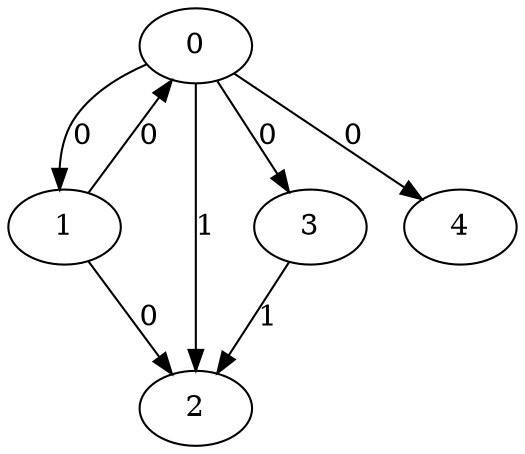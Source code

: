 // Source:101 Canonical: -1 0 1 0 0 0 -1 0 -1 -1 -1 -1 -1 -1 -1 -1 -1 1 -1 -1 -1 -1 -1 -1 -1
digraph HRA_from_101_graph_000 {
  0 -> 1 [label="0"];
  0 -> 2 [label="1"];
  0 -> 3 [label="0"];
  1 -> 0 [label="0"];
  1 -> 2 [label="0"];
  3 -> 2 [label="1"];
  0 -> 4 [label="0"];
}

// Source:101 Canonical: -1 0 1 0 0 0 -1 0 -1 -1 -1 -1 -1 -1 -1 -1 -1 1 -1 -1 0 -1 -1 -1 -1
digraph HRA_from_101_graph_001 {
  0 -> 1 [label="0"];
  0 -> 2 [label="1"];
  0 -> 3 [label="0"];
  1 -> 0 [label="0"];
  1 -> 2 [label="0"];
  3 -> 2 [label="1"];
  0 -> 4 [label="0"];
  4 -> 0 [label="0"];
}

// Source:101 Canonical: -1 0 1 0 -1 0 -1 0 -1 0 -1 -1 -1 -1 -1 -1 -1 1 -1 -1 -1 -1 -1 -1 -1
digraph HRA_from_101_graph_002 {
  0 -> 1 [label="0"];
  0 -> 2 [label="1"];
  0 -> 3 [label="0"];
  1 -> 0 [label="0"];
  1 -> 2 [label="0"];
  3 -> 2 [label="1"];
  1 -> 4 [label="0"];
}

// Source:101 Canonical: -1 0 1 0 0 0 -1 0 -1 0 -1 -1 -1 -1 -1 -1 -1 1 -1 -1 -1 -1 -1 -1 -1
digraph HRA_from_101_graph_003 {
  0 -> 1 [label="0"];
  0 -> 2 [label="1"];
  0 -> 3 [label="0"];
  1 -> 0 [label="0"];
  1 -> 2 [label="0"];
  3 -> 2 [label="1"];
  0 -> 4 [label="0"];
  1 -> 4 [label="0"];
}

// Source:101 Canonical: -1 0 1 0 -1 0 -1 0 -1 0 -1 -1 -1 -1 -1 -1 -1 1 -1 -1 0 -1 -1 -1 -1
digraph HRA_from_101_graph_004 {
  0 -> 1 [label="0"];
  0 -> 2 [label="1"];
  0 -> 3 [label="0"];
  1 -> 0 [label="0"];
  1 -> 2 [label="0"];
  3 -> 2 [label="1"];
  4 -> 0 [label="0"];
  1 -> 4 [label="0"];
}

// Source:101 Canonical: -1 0 1 0 0 0 -1 0 -1 0 -1 -1 -1 -1 -1 -1 -1 1 -1 -1 0 -1 -1 -1 -1
digraph HRA_from_101_graph_005 {
  0 -> 1 [label="0"];
  0 -> 2 [label="1"];
  0 -> 3 [label="0"];
  1 -> 0 [label="0"];
  1 -> 2 [label="0"];
  3 -> 2 [label="1"];
  0 -> 4 [label="0"];
  4 -> 0 [label="0"];
  1 -> 4 [label="0"];
}

// Source:101 Canonical: -1 0 1 0 0 0 -1 0 -1 -1 -1 -1 -1 -1 -1 -1 -1 1 -1 -1 -1 0 -1 -1 -1
digraph HRA_from_101_graph_006 {
  0 -> 1 [label="0"];
  0 -> 2 [label="1"];
  0 -> 3 [label="0"];
  1 -> 0 [label="0"];
  1 -> 2 [label="0"];
  3 -> 2 [label="1"];
  0 -> 4 [label="0"];
  4 -> 1 [label="0"];
}

// Source:101 Canonical: -1 0 1 0 0 0 -1 0 -1 -1 -1 -1 -1 -1 -1 -1 -1 1 -1 -1 0 0 -1 -1 -1
digraph HRA_from_101_graph_007 {
  0 -> 1 [label="0"];
  0 -> 2 [label="1"];
  0 -> 3 [label="0"];
  1 -> 0 [label="0"];
  1 -> 2 [label="0"];
  3 -> 2 [label="1"];
  0 -> 4 [label="0"];
  4 -> 0 [label="0"];
  4 -> 1 [label="0"];
}

// Source:101 Canonical: -1 0 1 0 -1 0 -1 0 -1 0 -1 -1 -1 -1 -1 -1 -1 1 -1 -1 -1 0 -1 -1 -1
digraph HRA_from_101_graph_008 {
  0 -> 1 [label="0"];
  0 -> 2 [label="1"];
  0 -> 3 [label="0"];
  1 -> 0 [label="0"];
  1 -> 2 [label="0"];
  3 -> 2 [label="1"];
  1 -> 4 [label="0"];
  4 -> 1 [label="0"];
}

// Source:101 Canonical: -1 0 1 0 0 0 -1 0 -1 0 -1 -1 -1 -1 -1 -1 -1 1 -1 -1 -1 0 -1 -1 -1
digraph HRA_from_101_graph_009 {
  0 -> 1 [label="0"];
  0 -> 2 [label="1"];
  0 -> 3 [label="0"];
  1 -> 0 [label="0"];
  1 -> 2 [label="0"];
  3 -> 2 [label="1"];
  0 -> 4 [label="0"];
  1 -> 4 [label="0"];
  4 -> 1 [label="0"];
}

// Source:101 Canonical: -1 0 1 0 -1 0 -1 0 -1 0 -1 -1 -1 -1 -1 -1 -1 1 -1 -1 0 0 -1 -1 -1
digraph HRA_from_101_graph_010 {
  0 -> 1 [label="0"];
  0 -> 2 [label="1"];
  0 -> 3 [label="0"];
  1 -> 0 [label="0"];
  1 -> 2 [label="0"];
  3 -> 2 [label="1"];
  4 -> 0 [label="0"];
  1 -> 4 [label="0"];
  4 -> 1 [label="0"];
}

// Source:101 Canonical: -1 0 1 0 0 0 -1 0 -1 0 -1 -1 -1 -1 -1 -1 -1 1 -1 -1 0 0 -1 -1 -1
digraph HRA_from_101_graph_011 {
  0 -> 1 [label="0"];
  0 -> 2 [label="1"];
  0 -> 3 [label="0"];
  1 -> 0 [label="0"];
  1 -> 2 [label="0"];
  3 -> 2 [label="1"];
  0 -> 4 [label="0"];
  4 -> 0 [label="0"];
  1 -> 4 [label="0"];
  4 -> 1 [label="0"];
}

// Source:101 Canonical: -1 0 1 0 -1 0 -1 0 -1 -1 -1 -1 -1 -1 0 -1 -1 1 -1 -1 -1 -1 -1 -1 -1
digraph HRA_from_101_graph_012 {
  0 -> 1 [label="0"];
  0 -> 2 [label="1"];
  0 -> 3 [label="0"];
  1 -> 0 [label="0"];
  1 -> 2 [label="0"];
  3 -> 2 [label="1"];
  2 -> 4 [label="0"];
}

// Source:101 Canonical: -1 0 1 0 0 0 -1 0 -1 -1 -1 -1 -1 -1 0 -1 -1 1 -1 -1 -1 -1 -1 -1 -1
digraph HRA_from_101_graph_013 {
  0 -> 1 [label="0"];
  0 -> 2 [label="1"];
  0 -> 3 [label="0"];
  1 -> 0 [label="0"];
  1 -> 2 [label="0"];
  3 -> 2 [label="1"];
  0 -> 4 [label="0"];
  2 -> 4 [label="0"];
}

// Source:101 Canonical: -1 0 1 0 -1 0 -1 0 -1 -1 -1 -1 -1 -1 0 -1 -1 1 -1 -1 0 -1 -1 -1 -1
digraph HRA_from_101_graph_014 {
  0 -> 1 [label="0"];
  0 -> 2 [label="1"];
  0 -> 3 [label="0"];
  1 -> 0 [label="0"];
  1 -> 2 [label="0"];
  3 -> 2 [label="1"];
  4 -> 0 [label="0"];
  2 -> 4 [label="0"];
}

// Source:101 Canonical: -1 0 1 0 0 0 -1 0 -1 -1 -1 -1 -1 -1 0 -1 -1 1 -1 -1 0 -1 -1 -1 -1
digraph HRA_from_101_graph_015 {
  0 -> 1 [label="0"];
  0 -> 2 [label="1"];
  0 -> 3 [label="0"];
  1 -> 0 [label="0"];
  1 -> 2 [label="0"];
  3 -> 2 [label="1"];
  0 -> 4 [label="0"];
  4 -> 0 [label="0"];
  2 -> 4 [label="0"];
}

// Source:101 Canonical: -1 0 1 0 -1 0 -1 0 -1 0 -1 -1 -1 -1 0 -1 -1 1 -1 -1 -1 -1 -1 -1 -1
digraph HRA_from_101_graph_016 {
  0 -> 1 [label="0"];
  0 -> 2 [label="1"];
  0 -> 3 [label="0"];
  1 -> 0 [label="0"];
  1 -> 2 [label="0"];
  3 -> 2 [label="1"];
  1 -> 4 [label="0"];
  2 -> 4 [label="0"];
}

// Source:101 Canonical: -1 0 1 0 0 0 -1 0 -1 0 -1 -1 -1 -1 0 -1 -1 1 -1 -1 -1 -1 -1 -1 -1
digraph HRA_from_101_graph_017 {
  0 -> 1 [label="0"];
  0 -> 2 [label="1"];
  0 -> 3 [label="0"];
  1 -> 0 [label="0"];
  1 -> 2 [label="0"];
  3 -> 2 [label="1"];
  0 -> 4 [label="0"];
  1 -> 4 [label="0"];
  2 -> 4 [label="0"];
}

// Source:101 Canonical: -1 0 1 0 -1 0 -1 0 -1 0 -1 -1 -1 -1 0 -1 -1 1 -1 -1 0 -1 -1 -1 -1
digraph HRA_from_101_graph_018 {
  0 -> 1 [label="0"];
  0 -> 2 [label="1"];
  0 -> 3 [label="0"];
  1 -> 0 [label="0"];
  1 -> 2 [label="0"];
  3 -> 2 [label="1"];
  4 -> 0 [label="0"];
  1 -> 4 [label="0"];
  2 -> 4 [label="0"];
}

// Source:101 Canonical: -1 0 1 0 0 0 -1 0 -1 0 -1 -1 -1 -1 0 -1 -1 1 -1 -1 0 -1 -1 -1 -1
digraph HRA_from_101_graph_019 {
  0 -> 1 [label="0"];
  0 -> 2 [label="1"];
  0 -> 3 [label="0"];
  1 -> 0 [label="0"];
  1 -> 2 [label="0"];
  3 -> 2 [label="1"];
  0 -> 4 [label="0"];
  4 -> 0 [label="0"];
  1 -> 4 [label="0"];
  2 -> 4 [label="0"];
}

// Source:101 Canonical: -1 0 1 0 -1 0 -1 0 -1 -1 -1 -1 -1 -1 0 -1 -1 1 -1 -1 -1 0 -1 -1 -1
digraph HRA_from_101_graph_020 {
  0 -> 1 [label="0"];
  0 -> 2 [label="1"];
  0 -> 3 [label="0"];
  1 -> 0 [label="0"];
  1 -> 2 [label="0"];
  3 -> 2 [label="1"];
  4 -> 1 [label="0"];
  2 -> 4 [label="0"];
}

// Source:101 Canonical: -1 0 1 0 0 0 -1 0 -1 -1 -1 -1 -1 -1 0 -1 -1 1 -1 -1 -1 0 -1 -1 -1
digraph HRA_from_101_graph_021 {
  0 -> 1 [label="0"];
  0 -> 2 [label="1"];
  0 -> 3 [label="0"];
  1 -> 0 [label="0"];
  1 -> 2 [label="0"];
  3 -> 2 [label="1"];
  0 -> 4 [label="0"];
  4 -> 1 [label="0"];
  2 -> 4 [label="0"];
}

// Source:101 Canonical: -1 0 1 0 -1 0 -1 0 -1 -1 -1 -1 -1 -1 0 -1 -1 1 -1 -1 0 0 -1 -1 -1
digraph HRA_from_101_graph_022 {
  0 -> 1 [label="0"];
  0 -> 2 [label="1"];
  0 -> 3 [label="0"];
  1 -> 0 [label="0"];
  1 -> 2 [label="0"];
  3 -> 2 [label="1"];
  4 -> 0 [label="0"];
  4 -> 1 [label="0"];
  2 -> 4 [label="0"];
}

// Source:101 Canonical: -1 0 1 0 0 0 -1 0 -1 -1 -1 -1 -1 -1 0 -1 -1 1 -1 -1 0 0 -1 -1 -1
digraph HRA_from_101_graph_023 {
  0 -> 1 [label="0"];
  0 -> 2 [label="1"];
  0 -> 3 [label="0"];
  1 -> 0 [label="0"];
  1 -> 2 [label="0"];
  3 -> 2 [label="1"];
  0 -> 4 [label="0"];
  4 -> 0 [label="0"];
  4 -> 1 [label="0"];
  2 -> 4 [label="0"];
}

// Source:101 Canonical: -1 0 1 0 -1 0 -1 0 -1 0 -1 -1 -1 -1 0 -1 -1 1 -1 -1 -1 0 -1 -1 -1
digraph HRA_from_101_graph_024 {
  0 -> 1 [label="0"];
  0 -> 2 [label="1"];
  0 -> 3 [label="0"];
  1 -> 0 [label="0"];
  1 -> 2 [label="0"];
  3 -> 2 [label="1"];
  1 -> 4 [label="0"];
  4 -> 1 [label="0"];
  2 -> 4 [label="0"];
}

// Source:101 Canonical: -1 0 1 0 0 0 -1 0 -1 0 -1 -1 -1 -1 0 -1 -1 1 -1 -1 -1 0 -1 -1 -1
digraph HRA_from_101_graph_025 {
  0 -> 1 [label="0"];
  0 -> 2 [label="1"];
  0 -> 3 [label="0"];
  1 -> 0 [label="0"];
  1 -> 2 [label="0"];
  3 -> 2 [label="1"];
  0 -> 4 [label="0"];
  1 -> 4 [label="0"];
  4 -> 1 [label="0"];
  2 -> 4 [label="0"];
}

// Source:101 Canonical: -1 0 1 0 -1 0 -1 0 -1 0 -1 -1 -1 -1 0 -1 -1 1 -1 -1 0 0 -1 -1 -1
digraph HRA_from_101_graph_026 {
  0 -> 1 [label="0"];
  0 -> 2 [label="1"];
  0 -> 3 [label="0"];
  1 -> 0 [label="0"];
  1 -> 2 [label="0"];
  3 -> 2 [label="1"];
  4 -> 0 [label="0"];
  1 -> 4 [label="0"];
  4 -> 1 [label="0"];
  2 -> 4 [label="0"];
}

// Source:101 Canonical: -1 0 1 0 0 0 -1 0 -1 0 -1 -1 -1 -1 0 -1 -1 1 -1 -1 0 0 -1 -1 -1
digraph HRA_from_101_graph_027 {
  0 -> 1 [label="0"];
  0 -> 2 [label="1"];
  0 -> 3 [label="0"];
  1 -> 0 [label="0"];
  1 -> 2 [label="0"];
  3 -> 2 [label="1"];
  0 -> 4 [label="0"];
  4 -> 0 [label="0"];
  1 -> 4 [label="0"];
  4 -> 1 [label="0"];
  2 -> 4 [label="0"];
}

// Source:101 Canonical: -1 0 1 0 0 0 -1 0 -1 -1 -1 -1 -1 -1 -1 -1 -1 1 -1 -1 -1 -1 0 -1 -1
digraph HRA_from_101_graph_028 {
  0 -> 1 [label="0"];
  0 -> 2 [label="1"];
  0 -> 3 [label="0"];
  1 -> 0 [label="0"];
  1 -> 2 [label="0"];
  3 -> 2 [label="1"];
  0 -> 4 [label="0"];
  4 -> 2 [label="0"];
}

// Source:101 Canonical: -1 0 1 0 0 0 -1 0 -1 -1 -1 -1 -1 -1 -1 -1 -1 1 -1 -1 0 -1 0 -1 -1
digraph HRA_from_101_graph_029 {
  0 -> 1 [label="0"];
  0 -> 2 [label="1"];
  0 -> 3 [label="0"];
  1 -> 0 [label="0"];
  1 -> 2 [label="0"];
  3 -> 2 [label="1"];
  0 -> 4 [label="0"];
  4 -> 0 [label="0"];
  4 -> 2 [label="0"];
}

// Source:101 Canonical: -1 0 1 0 -1 0 -1 0 -1 0 -1 -1 -1 -1 -1 -1 -1 1 -1 -1 -1 -1 0 -1 -1
digraph HRA_from_101_graph_030 {
  0 -> 1 [label="0"];
  0 -> 2 [label="1"];
  0 -> 3 [label="0"];
  1 -> 0 [label="0"];
  1 -> 2 [label="0"];
  3 -> 2 [label="1"];
  1 -> 4 [label="0"];
  4 -> 2 [label="0"];
}

// Source:101 Canonical: -1 0 1 0 0 0 -1 0 -1 0 -1 -1 -1 -1 -1 -1 -1 1 -1 -1 -1 -1 0 -1 -1
digraph HRA_from_101_graph_031 {
  0 -> 1 [label="0"];
  0 -> 2 [label="1"];
  0 -> 3 [label="0"];
  1 -> 0 [label="0"];
  1 -> 2 [label="0"];
  3 -> 2 [label="1"];
  0 -> 4 [label="0"];
  1 -> 4 [label="0"];
  4 -> 2 [label="0"];
}

// Source:101 Canonical: -1 0 1 0 -1 0 -1 0 -1 0 -1 -1 -1 -1 -1 -1 -1 1 -1 -1 0 -1 0 -1 -1
digraph HRA_from_101_graph_032 {
  0 -> 1 [label="0"];
  0 -> 2 [label="1"];
  0 -> 3 [label="0"];
  1 -> 0 [label="0"];
  1 -> 2 [label="0"];
  3 -> 2 [label="1"];
  4 -> 0 [label="0"];
  1 -> 4 [label="0"];
  4 -> 2 [label="0"];
}

// Source:101 Canonical: -1 0 1 0 0 0 -1 0 -1 0 -1 -1 -1 -1 -1 -1 -1 1 -1 -1 0 -1 0 -1 -1
digraph HRA_from_101_graph_033 {
  0 -> 1 [label="0"];
  0 -> 2 [label="1"];
  0 -> 3 [label="0"];
  1 -> 0 [label="0"];
  1 -> 2 [label="0"];
  3 -> 2 [label="1"];
  0 -> 4 [label="0"];
  4 -> 0 [label="0"];
  1 -> 4 [label="0"];
  4 -> 2 [label="0"];
}

// Source:101 Canonical: -1 0 1 0 0 0 -1 0 -1 -1 -1 -1 -1 -1 -1 -1 -1 1 -1 -1 -1 0 0 -1 -1
digraph HRA_from_101_graph_034 {
  0 -> 1 [label="0"];
  0 -> 2 [label="1"];
  0 -> 3 [label="0"];
  1 -> 0 [label="0"];
  1 -> 2 [label="0"];
  3 -> 2 [label="1"];
  0 -> 4 [label="0"];
  4 -> 1 [label="0"];
  4 -> 2 [label="0"];
}

// Source:101 Canonical: -1 0 1 0 0 0 -1 0 -1 -1 -1 -1 -1 -1 -1 -1 -1 1 -1 -1 0 0 0 -1 -1
digraph HRA_from_101_graph_035 {
  0 -> 1 [label="0"];
  0 -> 2 [label="1"];
  0 -> 3 [label="0"];
  1 -> 0 [label="0"];
  1 -> 2 [label="0"];
  3 -> 2 [label="1"];
  0 -> 4 [label="0"];
  4 -> 0 [label="0"];
  4 -> 1 [label="0"];
  4 -> 2 [label="0"];
}

// Source:101 Canonical: -1 0 1 0 -1 0 -1 0 -1 0 -1 -1 -1 -1 -1 -1 -1 1 -1 -1 -1 0 0 -1 -1
digraph HRA_from_101_graph_036 {
  0 -> 1 [label="0"];
  0 -> 2 [label="1"];
  0 -> 3 [label="0"];
  1 -> 0 [label="0"];
  1 -> 2 [label="0"];
  3 -> 2 [label="1"];
  1 -> 4 [label="0"];
  4 -> 1 [label="0"];
  4 -> 2 [label="0"];
}

// Source:101 Canonical: -1 0 1 0 0 0 -1 0 -1 0 -1 -1 -1 -1 -1 -1 -1 1 -1 -1 -1 0 0 -1 -1
digraph HRA_from_101_graph_037 {
  0 -> 1 [label="0"];
  0 -> 2 [label="1"];
  0 -> 3 [label="0"];
  1 -> 0 [label="0"];
  1 -> 2 [label="0"];
  3 -> 2 [label="1"];
  0 -> 4 [label="0"];
  1 -> 4 [label="0"];
  4 -> 1 [label="0"];
  4 -> 2 [label="0"];
}

// Source:101 Canonical: -1 0 1 0 -1 0 -1 0 -1 0 -1 -1 -1 -1 -1 -1 -1 1 -1 -1 0 0 0 -1 -1
digraph HRA_from_101_graph_038 {
  0 -> 1 [label="0"];
  0 -> 2 [label="1"];
  0 -> 3 [label="0"];
  1 -> 0 [label="0"];
  1 -> 2 [label="0"];
  3 -> 2 [label="1"];
  4 -> 0 [label="0"];
  1 -> 4 [label="0"];
  4 -> 1 [label="0"];
  4 -> 2 [label="0"];
}

// Source:101 Canonical: -1 0 1 0 0 0 -1 0 -1 0 -1 -1 -1 -1 -1 -1 -1 1 -1 -1 0 0 0 -1 -1
digraph HRA_from_101_graph_039 {
  0 -> 1 [label="0"];
  0 -> 2 [label="1"];
  0 -> 3 [label="0"];
  1 -> 0 [label="0"];
  1 -> 2 [label="0"];
  3 -> 2 [label="1"];
  0 -> 4 [label="0"];
  4 -> 0 [label="0"];
  1 -> 4 [label="0"];
  4 -> 1 [label="0"];
  4 -> 2 [label="0"];
}

// Source:101 Canonical: -1 0 1 0 -1 0 -1 0 -1 -1 -1 -1 -1 -1 0 -1 -1 1 -1 -1 -1 -1 0 -1 -1
digraph HRA_from_101_graph_040 {
  0 -> 1 [label="0"];
  0 -> 2 [label="1"];
  0 -> 3 [label="0"];
  1 -> 0 [label="0"];
  1 -> 2 [label="0"];
  3 -> 2 [label="1"];
  2 -> 4 [label="0"];
  4 -> 2 [label="0"];
}

// Source:101 Canonical: -1 0 1 0 0 0 -1 0 -1 -1 -1 -1 -1 -1 0 -1 -1 1 -1 -1 -1 -1 0 -1 -1
digraph HRA_from_101_graph_041 {
  0 -> 1 [label="0"];
  0 -> 2 [label="1"];
  0 -> 3 [label="0"];
  1 -> 0 [label="0"];
  1 -> 2 [label="0"];
  3 -> 2 [label="1"];
  0 -> 4 [label="0"];
  2 -> 4 [label="0"];
  4 -> 2 [label="0"];
}

// Source:101 Canonical: -1 0 1 0 -1 0 -1 0 -1 -1 -1 -1 -1 -1 0 -1 -1 1 -1 -1 0 -1 0 -1 -1
digraph HRA_from_101_graph_042 {
  0 -> 1 [label="0"];
  0 -> 2 [label="1"];
  0 -> 3 [label="0"];
  1 -> 0 [label="0"];
  1 -> 2 [label="0"];
  3 -> 2 [label="1"];
  4 -> 0 [label="0"];
  2 -> 4 [label="0"];
  4 -> 2 [label="0"];
}

// Source:101 Canonical: -1 0 1 0 0 0 -1 0 -1 -1 -1 -1 -1 -1 0 -1 -1 1 -1 -1 0 -1 0 -1 -1
digraph HRA_from_101_graph_043 {
  0 -> 1 [label="0"];
  0 -> 2 [label="1"];
  0 -> 3 [label="0"];
  1 -> 0 [label="0"];
  1 -> 2 [label="0"];
  3 -> 2 [label="1"];
  0 -> 4 [label="0"];
  4 -> 0 [label="0"];
  2 -> 4 [label="0"];
  4 -> 2 [label="0"];
}

// Source:101 Canonical: -1 0 1 0 -1 0 -1 0 -1 0 -1 -1 -1 -1 0 -1 -1 1 -1 -1 -1 -1 0 -1 -1
digraph HRA_from_101_graph_044 {
  0 -> 1 [label="0"];
  0 -> 2 [label="1"];
  0 -> 3 [label="0"];
  1 -> 0 [label="0"];
  1 -> 2 [label="0"];
  3 -> 2 [label="1"];
  1 -> 4 [label="0"];
  2 -> 4 [label="0"];
  4 -> 2 [label="0"];
}

// Source:101 Canonical: -1 0 1 0 0 0 -1 0 -1 0 -1 -1 -1 -1 0 -1 -1 1 -1 -1 -1 -1 0 -1 -1
digraph HRA_from_101_graph_045 {
  0 -> 1 [label="0"];
  0 -> 2 [label="1"];
  0 -> 3 [label="0"];
  1 -> 0 [label="0"];
  1 -> 2 [label="0"];
  3 -> 2 [label="1"];
  0 -> 4 [label="0"];
  1 -> 4 [label="0"];
  2 -> 4 [label="0"];
  4 -> 2 [label="0"];
}

// Source:101 Canonical: -1 0 1 0 -1 0 -1 0 -1 0 -1 -1 -1 -1 0 -1 -1 1 -1 -1 0 -1 0 -1 -1
digraph HRA_from_101_graph_046 {
  0 -> 1 [label="0"];
  0 -> 2 [label="1"];
  0 -> 3 [label="0"];
  1 -> 0 [label="0"];
  1 -> 2 [label="0"];
  3 -> 2 [label="1"];
  4 -> 0 [label="0"];
  1 -> 4 [label="0"];
  2 -> 4 [label="0"];
  4 -> 2 [label="0"];
}

// Source:101 Canonical: -1 0 1 0 0 0 -1 0 -1 0 -1 -1 -1 -1 0 -1 -1 1 -1 -1 0 -1 0 -1 -1
digraph HRA_from_101_graph_047 {
  0 -> 1 [label="0"];
  0 -> 2 [label="1"];
  0 -> 3 [label="0"];
  1 -> 0 [label="0"];
  1 -> 2 [label="0"];
  3 -> 2 [label="1"];
  0 -> 4 [label="0"];
  4 -> 0 [label="0"];
  1 -> 4 [label="0"];
  2 -> 4 [label="0"];
  4 -> 2 [label="0"];
}

// Source:101 Canonical: -1 0 1 0 -1 0 -1 0 -1 -1 -1 -1 -1 -1 0 -1 -1 1 -1 -1 -1 0 0 -1 -1
digraph HRA_from_101_graph_048 {
  0 -> 1 [label="0"];
  0 -> 2 [label="1"];
  0 -> 3 [label="0"];
  1 -> 0 [label="0"];
  1 -> 2 [label="0"];
  3 -> 2 [label="1"];
  4 -> 1 [label="0"];
  2 -> 4 [label="0"];
  4 -> 2 [label="0"];
}

// Source:101 Canonical: -1 0 1 0 0 0 -1 0 -1 -1 -1 -1 -1 -1 0 -1 -1 1 -1 -1 -1 0 0 -1 -1
digraph HRA_from_101_graph_049 {
  0 -> 1 [label="0"];
  0 -> 2 [label="1"];
  0 -> 3 [label="0"];
  1 -> 0 [label="0"];
  1 -> 2 [label="0"];
  3 -> 2 [label="1"];
  0 -> 4 [label="0"];
  4 -> 1 [label="0"];
  2 -> 4 [label="0"];
  4 -> 2 [label="0"];
}

// Source:101 Canonical: -1 0 1 0 -1 0 -1 0 -1 -1 -1 -1 -1 -1 0 -1 -1 1 -1 -1 0 0 0 -1 -1
digraph HRA_from_101_graph_050 {
  0 -> 1 [label="0"];
  0 -> 2 [label="1"];
  0 -> 3 [label="0"];
  1 -> 0 [label="0"];
  1 -> 2 [label="0"];
  3 -> 2 [label="1"];
  4 -> 0 [label="0"];
  4 -> 1 [label="0"];
  2 -> 4 [label="0"];
  4 -> 2 [label="0"];
}

// Source:101 Canonical: -1 0 1 0 0 0 -1 0 -1 -1 -1 -1 -1 -1 0 -1 -1 1 -1 -1 0 0 0 -1 -1
digraph HRA_from_101_graph_051 {
  0 -> 1 [label="0"];
  0 -> 2 [label="1"];
  0 -> 3 [label="0"];
  1 -> 0 [label="0"];
  1 -> 2 [label="0"];
  3 -> 2 [label="1"];
  0 -> 4 [label="0"];
  4 -> 0 [label="0"];
  4 -> 1 [label="0"];
  2 -> 4 [label="0"];
  4 -> 2 [label="0"];
}

// Source:101 Canonical: -1 0 1 0 -1 0 -1 0 -1 0 -1 -1 -1 -1 0 -1 -1 1 -1 -1 -1 0 0 -1 -1
digraph HRA_from_101_graph_052 {
  0 -> 1 [label="0"];
  0 -> 2 [label="1"];
  0 -> 3 [label="0"];
  1 -> 0 [label="0"];
  1 -> 2 [label="0"];
  3 -> 2 [label="1"];
  1 -> 4 [label="0"];
  4 -> 1 [label="0"];
  2 -> 4 [label="0"];
  4 -> 2 [label="0"];
}

// Source:101 Canonical: -1 0 1 0 0 0 -1 0 -1 0 -1 -1 -1 -1 0 -1 -1 1 -1 -1 -1 0 0 -1 -1
digraph HRA_from_101_graph_053 {
  0 -> 1 [label="0"];
  0 -> 2 [label="1"];
  0 -> 3 [label="0"];
  1 -> 0 [label="0"];
  1 -> 2 [label="0"];
  3 -> 2 [label="1"];
  0 -> 4 [label="0"];
  1 -> 4 [label="0"];
  4 -> 1 [label="0"];
  2 -> 4 [label="0"];
  4 -> 2 [label="0"];
}

// Source:101 Canonical: -1 0 1 0 -1 0 -1 0 -1 0 -1 -1 -1 -1 0 -1 -1 1 -1 -1 0 0 0 -1 -1
digraph HRA_from_101_graph_054 {
  0 -> 1 [label="0"];
  0 -> 2 [label="1"];
  0 -> 3 [label="0"];
  1 -> 0 [label="0"];
  1 -> 2 [label="0"];
  3 -> 2 [label="1"];
  4 -> 0 [label="0"];
  1 -> 4 [label="0"];
  4 -> 1 [label="0"];
  2 -> 4 [label="0"];
  4 -> 2 [label="0"];
}

// Source:101 Canonical: -1 0 1 0 0 0 -1 0 -1 0 -1 -1 -1 -1 0 -1 -1 1 -1 -1 0 0 0 -1 -1
digraph HRA_from_101_graph_055 {
  0 -> 1 [label="0"];
  0 -> 2 [label="1"];
  0 -> 3 [label="0"];
  1 -> 0 [label="0"];
  1 -> 2 [label="0"];
  3 -> 2 [label="1"];
  0 -> 4 [label="0"];
  4 -> 0 [label="0"];
  1 -> 4 [label="0"];
  4 -> 1 [label="0"];
  2 -> 4 [label="0"];
  4 -> 2 [label="0"];
}

// Source:101 Canonical: -1 0 1 0 -1 0 -1 0 -1 -1 -1 -1 -1 -1 -1 -1 -1 1 -1 0 -1 -1 -1 -1 -1
digraph HRA_from_101_graph_056 {
  0 -> 1 [label="0"];
  0 -> 2 [label="1"];
  0 -> 3 [label="0"];
  1 -> 0 [label="0"];
  1 -> 2 [label="0"];
  3 -> 2 [label="1"];
  3 -> 4 [label="0"];
}

// Source:101 Canonical: -1 0 1 0 0 0 -1 0 -1 -1 -1 -1 -1 -1 -1 -1 -1 1 -1 0 -1 -1 -1 -1 -1
digraph HRA_from_101_graph_057 {
  0 -> 1 [label="0"];
  0 -> 2 [label="1"];
  0 -> 3 [label="0"];
  1 -> 0 [label="0"];
  1 -> 2 [label="0"];
  3 -> 2 [label="1"];
  0 -> 4 [label="0"];
  3 -> 4 [label="0"];
}

// Source:101 Canonical: -1 0 1 0 -1 0 -1 0 -1 -1 -1 -1 -1 -1 -1 -1 -1 1 -1 0 0 -1 -1 -1 -1
digraph HRA_from_101_graph_058 {
  0 -> 1 [label="0"];
  0 -> 2 [label="1"];
  0 -> 3 [label="0"];
  1 -> 0 [label="0"];
  1 -> 2 [label="0"];
  3 -> 2 [label="1"];
  4 -> 0 [label="0"];
  3 -> 4 [label="0"];
}

// Source:101 Canonical: -1 0 1 0 0 0 -1 0 -1 -1 -1 -1 -1 -1 -1 -1 -1 1 -1 0 0 -1 -1 -1 -1
digraph HRA_from_101_graph_059 {
  0 -> 1 [label="0"];
  0 -> 2 [label="1"];
  0 -> 3 [label="0"];
  1 -> 0 [label="0"];
  1 -> 2 [label="0"];
  3 -> 2 [label="1"];
  0 -> 4 [label="0"];
  4 -> 0 [label="0"];
  3 -> 4 [label="0"];
}

// Source:101 Canonical: -1 0 1 0 -1 0 -1 0 -1 0 -1 -1 -1 -1 -1 -1 -1 1 -1 0 -1 -1 -1 -1 -1
digraph HRA_from_101_graph_060 {
  0 -> 1 [label="0"];
  0 -> 2 [label="1"];
  0 -> 3 [label="0"];
  1 -> 0 [label="0"];
  1 -> 2 [label="0"];
  3 -> 2 [label="1"];
  1 -> 4 [label="0"];
  3 -> 4 [label="0"];
}

// Source:101 Canonical: -1 0 1 0 0 0 -1 0 -1 0 -1 -1 -1 -1 -1 -1 -1 1 -1 0 -1 -1 -1 -1 -1
digraph HRA_from_101_graph_061 {
  0 -> 1 [label="0"];
  0 -> 2 [label="1"];
  0 -> 3 [label="0"];
  1 -> 0 [label="0"];
  1 -> 2 [label="0"];
  3 -> 2 [label="1"];
  0 -> 4 [label="0"];
  1 -> 4 [label="0"];
  3 -> 4 [label="0"];
}

// Source:101 Canonical: -1 0 1 0 -1 0 -1 0 -1 0 -1 -1 -1 -1 -1 -1 -1 1 -1 0 0 -1 -1 -1 -1
digraph HRA_from_101_graph_062 {
  0 -> 1 [label="0"];
  0 -> 2 [label="1"];
  0 -> 3 [label="0"];
  1 -> 0 [label="0"];
  1 -> 2 [label="0"];
  3 -> 2 [label="1"];
  4 -> 0 [label="0"];
  1 -> 4 [label="0"];
  3 -> 4 [label="0"];
}

// Source:101 Canonical: -1 0 1 0 0 0 -1 0 -1 0 -1 -1 -1 -1 -1 -1 -1 1 -1 0 0 -1 -1 -1 -1
digraph HRA_from_101_graph_063 {
  0 -> 1 [label="0"];
  0 -> 2 [label="1"];
  0 -> 3 [label="0"];
  1 -> 0 [label="0"];
  1 -> 2 [label="0"];
  3 -> 2 [label="1"];
  0 -> 4 [label="0"];
  4 -> 0 [label="0"];
  1 -> 4 [label="0"];
  3 -> 4 [label="0"];
}

// Source:101 Canonical: -1 0 1 0 -1 0 -1 0 -1 -1 -1 -1 -1 -1 -1 -1 -1 1 -1 0 -1 0 -1 -1 -1
digraph HRA_from_101_graph_064 {
  0 -> 1 [label="0"];
  0 -> 2 [label="1"];
  0 -> 3 [label="0"];
  1 -> 0 [label="0"];
  1 -> 2 [label="0"];
  3 -> 2 [label="1"];
  4 -> 1 [label="0"];
  3 -> 4 [label="0"];
}

// Source:101 Canonical: -1 0 1 0 0 0 -1 0 -1 -1 -1 -1 -1 -1 -1 -1 -1 1 -1 0 -1 0 -1 -1 -1
digraph HRA_from_101_graph_065 {
  0 -> 1 [label="0"];
  0 -> 2 [label="1"];
  0 -> 3 [label="0"];
  1 -> 0 [label="0"];
  1 -> 2 [label="0"];
  3 -> 2 [label="1"];
  0 -> 4 [label="0"];
  4 -> 1 [label="0"];
  3 -> 4 [label="0"];
}

// Source:101 Canonical: -1 0 1 0 -1 0 -1 0 -1 -1 -1 -1 -1 -1 -1 -1 -1 1 -1 0 0 0 -1 -1 -1
digraph HRA_from_101_graph_066 {
  0 -> 1 [label="0"];
  0 -> 2 [label="1"];
  0 -> 3 [label="0"];
  1 -> 0 [label="0"];
  1 -> 2 [label="0"];
  3 -> 2 [label="1"];
  4 -> 0 [label="0"];
  4 -> 1 [label="0"];
  3 -> 4 [label="0"];
}

// Source:101 Canonical: -1 0 1 0 0 0 -1 0 -1 -1 -1 -1 -1 -1 -1 -1 -1 1 -1 0 0 0 -1 -1 -1
digraph HRA_from_101_graph_067 {
  0 -> 1 [label="0"];
  0 -> 2 [label="1"];
  0 -> 3 [label="0"];
  1 -> 0 [label="0"];
  1 -> 2 [label="0"];
  3 -> 2 [label="1"];
  0 -> 4 [label="0"];
  4 -> 0 [label="0"];
  4 -> 1 [label="0"];
  3 -> 4 [label="0"];
}

// Source:101 Canonical: -1 0 1 0 -1 0 -1 0 -1 0 -1 -1 -1 -1 -1 -1 -1 1 -1 0 -1 0 -1 -1 -1
digraph HRA_from_101_graph_068 {
  0 -> 1 [label="0"];
  0 -> 2 [label="1"];
  0 -> 3 [label="0"];
  1 -> 0 [label="0"];
  1 -> 2 [label="0"];
  3 -> 2 [label="1"];
  1 -> 4 [label="0"];
  4 -> 1 [label="0"];
  3 -> 4 [label="0"];
}

// Source:101 Canonical: -1 0 1 0 0 0 -1 0 -1 0 -1 -1 -1 -1 -1 -1 -1 1 -1 0 -1 0 -1 -1 -1
digraph HRA_from_101_graph_069 {
  0 -> 1 [label="0"];
  0 -> 2 [label="1"];
  0 -> 3 [label="0"];
  1 -> 0 [label="0"];
  1 -> 2 [label="0"];
  3 -> 2 [label="1"];
  0 -> 4 [label="0"];
  1 -> 4 [label="0"];
  4 -> 1 [label="0"];
  3 -> 4 [label="0"];
}

// Source:101 Canonical: -1 0 1 0 -1 0 -1 0 -1 0 -1 -1 -1 -1 -1 -1 -1 1 -1 0 0 0 -1 -1 -1
digraph HRA_from_101_graph_070 {
  0 -> 1 [label="0"];
  0 -> 2 [label="1"];
  0 -> 3 [label="0"];
  1 -> 0 [label="0"];
  1 -> 2 [label="0"];
  3 -> 2 [label="1"];
  4 -> 0 [label="0"];
  1 -> 4 [label="0"];
  4 -> 1 [label="0"];
  3 -> 4 [label="0"];
}

// Source:101 Canonical: -1 0 1 0 0 0 -1 0 -1 0 -1 -1 -1 -1 -1 -1 -1 1 -1 0 0 0 -1 -1 -1
digraph HRA_from_101_graph_071 {
  0 -> 1 [label="0"];
  0 -> 2 [label="1"];
  0 -> 3 [label="0"];
  1 -> 0 [label="0"];
  1 -> 2 [label="0"];
  3 -> 2 [label="1"];
  0 -> 4 [label="0"];
  4 -> 0 [label="0"];
  1 -> 4 [label="0"];
  4 -> 1 [label="0"];
  3 -> 4 [label="0"];
}

// Source:101 Canonical: -1 0 1 0 -1 0 -1 0 -1 -1 -1 -1 -1 -1 0 -1 -1 1 -1 0 -1 -1 -1 -1 -1
digraph HRA_from_101_graph_072 {
  0 -> 1 [label="0"];
  0 -> 2 [label="1"];
  0 -> 3 [label="0"];
  1 -> 0 [label="0"];
  1 -> 2 [label="0"];
  3 -> 2 [label="1"];
  2 -> 4 [label="0"];
  3 -> 4 [label="0"];
}

// Source:101 Canonical: -1 0 1 0 0 0 -1 0 -1 -1 -1 -1 -1 -1 0 -1 -1 1 -1 0 -1 -1 -1 -1 -1
digraph HRA_from_101_graph_073 {
  0 -> 1 [label="0"];
  0 -> 2 [label="1"];
  0 -> 3 [label="0"];
  1 -> 0 [label="0"];
  1 -> 2 [label="0"];
  3 -> 2 [label="1"];
  0 -> 4 [label="0"];
  2 -> 4 [label="0"];
  3 -> 4 [label="0"];
}

// Source:101 Canonical: -1 0 1 0 -1 0 -1 0 -1 -1 -1 -1 -1 -1 0 -1 -1 1 -1 0 0 -1 -1 -1 -1
digraph HRA_from_101_graph_074 {
  0 -> 1 [label="0"];
  0 -> 2 [label="1"];
  0 -> 3 [label="0"];
  1 -> 0 [label="0"];
  1 -> 2 [label="0"];
  3 -> 2 [label="1"];
  4 -> 0 [label="0"];
  2 -> 4 [label="0"];
  3 -> 4 [label="0"];
}

// Source:101 Canonical: -1 0 1 0 0 0 -1 0 -1 -1 -1 -1 -1 -1 0 -1 -1 1 -1 0 0 -1 -1 -1 -1
digraph HRA_from_101_graph_075 {
  0 -> 1 [label="0"];
  0 -> 2 [label="1"];
  0 -> 3 [label="0"];
  1 -> 0 [label="0"];
  1 -> 2 [label="0"];
  3 -> 2 [label="1"];
  0 -> 4 [label="0"];
  4 -> 0 [label="0"];
  2 -> 4 [label="0"];
  3 -> 4 [label="0"];
}

// Source:101 Canonical: -1 0 1 0 -1 0 -1 0 -1 0 -1 -1 -1 -1 0 -1 -1 1 -1 0 -1 -1 -1 -1 -1
digraph HRA_from_101_graph_076 {
  0 -> 1 [label="0"];
  0 -> 2 [label="1"];
  0 -> 3 [label="0"];
  1 -> 0 [label="0"];
  1 -> 2 [label="0"];
  3 -> 2 [label="1"];
  1 -> 4 [label="0"];
  2 -> 4 [label="0"];
  3 -> 4 [label="0"];
}

// Source:101 Canonical: -1 0 1 0 0 0 -1 0 -1 0 -1 -1 -1 -1 0 -1 -1 1 -1 0 -1 -1 -1 -1 -1
digraph HRA_from_101_graph_077 {
  0 -> 1 [label="0"];
  0 -> 2 [label="1"];
  0 -> 3 [label="0"];
  1 -> 0 [label="0"];
  1 -> 2 [label="0"];
  3 -> 2 [label="1"];
  0 -> 4 [label="0"];
  1 -> 4 [label="0"];
  2 -> 4 [label="0"];
  3 -> 4 [label="0"];
}

// Source:101 Canonical: -1 0 1 0 -1 0 -1 0 -1 0 -1 -1 -1 -1 0 -1 -1 1 -1 0 0 -1 -1 -1 -1
digraph HRA_from_101_graph_078 {
  0 -> 1 [label="0"];
  0 -> 2 [label="1"];
  0 -> 3 [label="0"];
  1 -> 0 [label="0"];
  1 -> 2 [label="0"];
  3 -> 2 [label="1"];
  4 -> 0 [label="0"];
  1 -> 4 [label="0"];
  2 -> 4 [label="0"];
  3 -> 4 [label="0"];
}

// Source:101 Canonical: -1 0 1 0 0 0 -1 0 -1 0 -1 -1 -1 -1 0 -1 -1 1 -1 0 0 -1 -1 -1 -1
digraph HRA_from_101_graph_079 {
  0 -> 1 [label="0"];
  0 -> 2 [label="1"];
  0 -> 3 [label="0"];
  1 -> 0 [label="0"];
  1 -> 2 [label="0"];
  3 -> 2 [label="1"];
  0 -> 4 [label="0"];
  4 -> 0 [label="0"];
  1 -> 4 [label="0"];
  2 -> 4 [label="0"];
  3 -> 4 [label="0"];
}

// Source:101 Canonical: -1 0 1 0 -1 0 -1 0 -1 -1 -1 -1 -1 -1 0 -1 -1 1 -1 0 -1 0 -1 -1 -1
digraph HRA_from_101_graph_080 {
  0 -> 1 [label="0"];
  0 -> 2 [label="1"];
  0 -> 3 [label="0"];
  1 -> 0 [label="0"];
  1 -> 2 [label="0"];
  3 -> 2 [label="1"];
  4 -> 1 [label="0"];
  2 -> 4 [label="0"];
  3 -> 4 [label="0"];
}

// Source:101 Canonical: -1 0 1 0 0 0 -1 0 -1 -1 -1 -1 -1 -1 0 -1 -1 1 -1 0 -1 0 -1 -1 -1
digraph HRA_from_101_graph_081 {
  0 -> 1 [label="0"];
  0 -> 2 [label="1"];
  0 -> 3 [label="0"];
  1 -> 0 [label="0"];
  1 -> 2 [label="0"];
  3 -> 2 [label="1"];
  0 -> 4 [label="0"];
  4 -> 1 [label="0"];
  2 -> 4 [label="0"];
  3 -> 4 [label="0"];
}

// Source:101 Canonical: -1 0 1 0 -1 0 -1 0 -1 -1 -1 -1 -1 -1 0 -1 -1 1 -1 0 0 0 -1 -1 -1
digraph HRA_from_101_graph_082 {
  0 -> 1 [label="0"];
  0 -> 2 [label="1"];
  0 -> 3 [label="0"];
  1 -> 0 [label="0"];
  1 -> 2 [label="0"];
  3 -> 2 [label="1"];
  4 -> 0 [label="0"];
  4 -> 1 [label="0"];
  2 -> 4 [label="0"];
  3 -> 4 [label="0"];
}

// Source:101 Canonical: -1 0 1 0 0 0 -1 0 -1 -1 -1 -1 -1 -1 0 -1 -1 1 -1 0 0 0 -1 -1 -1
digraph HRA_from_101_graph_083 {
  0 -> 1 [label="0"];
  0 -> 2 [label="1"];
  0 -> 3 [label="0"];
  1 -> 0 [label="0"];
  1 -> 2 [label="0"];
  3 -> 2 [label="1"];
  0 -> 4 [label="0"];
  4 -> 0 [label="0"];
  4 -> 1 [label="0"];
  2 -> 4 [label="0"];
  3 -> 4 [label="0"];
}

// Source:101 Canonical: -1 0 1 0 -1 0 -1 0 -1 0 -1 -1 -1 -1 0 -1 -1 1 -1 0 -1 0 -1 -1 -1
digraph HRA_from_101_graph_084 {
  0 -> 1 [label="0"];
  0 -> 2 [label="1"];
  0 -> 3 [label="0"];
  1 -> 0 [label="0"];
  1 -> 2 [label="0"];
  3 -> 2 [label="1"];
  1 -> 4 [label="0"];
  4 -> 1 [label="0"];
  2 -> 4 [label="0"];
  3 -> 4 [label="0"];
}

// Source:101 Canonical: -1 0 1 0 0 0 -1 0 -1 0 -1 -1 -1 -1 0 -1 -1 1 -1 0 -1 0 -1 -1 -1
digraph HRA_from_101_graph_085 {
  0 -> 1 [label="0"];
  0 -> 2 [label="1"];
  0 -> 3 [label="0"];
  1 -> 0 [label="0"];
  1 -> 2 [label="0"];
  3 -> 2 [label="1"];
  0 -> 4 [label="0"];
  1 -> 4 [label="0"];
  4 -> 1 [label="0"];
  2 -> 4 [label="0"];
  3 -> 4 [label="0"];
}

// Source:101 Canonical: -1 0 1 0 -1 0 -1 0 -1 0 -1 -1 -1 -1 0 -1 -1 1 -1 0 0 0 -1 -1 -1
digraph HRA_from_101_graph_086 {
  0 -> 1 [label="0"];
  0 -> 2 [label="1"];
  0 -> 3 [label="0"];
  1 -> 0 [label="0"];
  1 -> 2 [label="0"];
  3 -> 2 [label="1"];
  4 -> 0 [label="0"];
  1 -> 4 [label="0"];
  4 -> 1 [label="0"];
  2 -> 4 [label="0"];
  3 -> 4 [label="0"];
}

// Source:101 Canonical: -1 0 1 0 0 0 -1 0 -1 0 -1 -1 -1 -1 0 -1 -1 1 -1 0 0 0 -1 -1 -1
digraph HRA_from_101_graph_087 {
  0 -> 1 [label="0"];
  0 -> 2 [label="1"];
  0 -> 3 [label="0"];
  1 -> 0 [label="0"];
  1 -> 2 [label="0"];
  3 -> 2 [label="1"];
  0 -> 4 [label="0"];
  4 -> 0 [label="0"];
  1 -> 4 [label="0"];
  4 -> 1 [label="0"];
  2 -> 4 [label="0"];
  3 -> 4 [label="0"];
}

// Source:101 Canonical: -1 0 1 0 -1 0 -1 0 -1 -1 -1 -1 -1 -1 -1 -1 -1 1 -1 0 -1 -1 0 -1 -1
digraph HRA_from_101_graph_088 {
  0 -> 1 [label="0"];
  0 -> 2 [label="1"];
  0 -> 3 [label="0"];
  1 -> 0 [label="0"];
  1 -> 2 [label="0"];
  3 -> 2 [label="1"];
  4 -> 2 [label="0"];
  3 -> 4 [label="0"];
}

// Source:101 Canonical: -1 0 1 0 0 0 -1 0 -1 -1 -1 -1 -1 -1 -1 -1 -1 1 -1 0 -1 -1 0 -1 -1
digraph HRA_from_101_graph_089 {
  0 -> 1 [label="0"];
  0 -> 2 [label="1"];
  0 -> 3 [label="0"];
  1 -> 0 [label="0"];
  1 -> 2 [label="0"];
  3 -> 2 [label="1"];
  0 -> 4 [label="0"];
  4 -> 2 [label="0"];
  3 -> 4 [label="0"];
}

// Source:101 Canonical: -1 0 1 0 -1 0 -1 0 -1 -1 -1 -1 -1 -1 -1 -1 -1 1 -1 0 0 -1 0 -1 -1
digraph HRA_from_101_graph_090 {
  0 -> 1 [label="0"];
  0 -> 2 [label="1"];
  0 -> 3 [label="0"];
  1 -> 0 [label="0"];
  1 -> 2 [label="0"];
  3 -> 2 [label="1"];
  4 -> 0 [label="0"];
  4 -> 2 [label="0"];
  3 -> 4 [label="0"];
}

// Source:101 Canonical: -1 0 1 0 0 0 -1 0 -1 -1 -1 -1 -1 -1 -1 -1 -1 1 -1 0 0 -1 0 -1 -1
digraph HRA_from_101_graph_091 {
  0 -> 1 [label="0"];
  0 -> 2 [label="1"];
  0 -> 3 [label="0"];
  1 -> 0 [label="0"];
  1 -> 2 [label="0"];
  3 -> 2 [label="1"];
  0 -> 4 [label="0"];
  4 -> 0 [label="0"];
  4 -> 2 [label="0"];
  3 -> 4 [label="0"];
}

// Source:101 Canonical: -1 0 1 0 -1 0 -1 0 -1 0 -1 -1 -1 -1 -1 -1 -1 1 -1 0 -1 -1 0 -1 -1
digraph HRA_from_101_graph_092 {
  0 -> 1 [label="0"];
  0 -> 2 [label="1"];
  0 -> 3 [label="0"];
  1 -> 0 [label="0"];
  1 -> 2 [label="0"];
  3 -> 2 [label="1"];
  1 -> 4 [label="0"];
  4 -> 2 [label="0"];
  3 -> 4 [label="0"];
}

// Source:101 Canonical: -1 0 1 0 0 0 -1 0 -1 0 -1 -1 -1 -1 -1 -1 -1 1 -1 0 -1 -1 0 -1 -1
digraph HRA_from_101_graph_093 {
  0 -> 1 [label="0"];
  0 -> 2 [label="1"];
  0 -> 3 [label="0"];
  1 -> 0 [label="0"];
  1 -> 2 [label="0"];
  3 -> 2 [label="1"];
  0 -> 4 [label="0"];
  1 -> 4 [label="0"];
  4 -> 2 [label="0"];
  3 -> 4 [label="0"];
}

// Source:101 Canonical: -1 0 1 0 -1 0 -1 0 -1 0 -1 -1 -1 -1 -1 -1 -1 1 -1 0 0 -1 0 -1 -1
digraph HRA_from_101_graph_094 {
  0 -> 1 [label="0"];
  0 -> 2 [label="1"];
  0 -> 3 [label="0"];
  1 -> 0 [label="0"];
  1 -> 2 [label="0"];
  3 -> 2 [label="1"];
  4 -> 0 [label="0"];
  1 -> 4 [label="0"];
  4 -> 2 [label="0"];
  3 -> 4 [label="0"];
}

// Source:101 Canonical: -1 0 1 0 0 0 -1 0 -1 0 -1 -1 -1 -1 -1 -1 -1 1 -1 0 0 -1 0 -1 -1
digraph HRA_from_101_graph_095 {
  0 -> 1 [label="0"];
  0 -> 2 [label="1"];
  0 -> 3 [label="0"];
  1 -> 0 [label="0"];
  1 -> 2 [label="0"];
  3 -> 2 [label="1"];
  0 -> 4 [label="0"];
  4 -> 0 [label="0"];
  1 -> 4 [label="0"];
  4 -> 2 [label="0"];
  3 -> 4 [label="0"];
}

// Source:101 Canonical: -1 0 1 0 -1 0 -1 0 -1 -1 -1 -1 -1 -1 -1 -1 -1 1 -1 0 -1 0 0 -1 -1
digraph HRA_from_101_graph_096 {
  0 -> 1 [label="0"];
  0 -> 2 [label="1"];
  0 -> 3 [label="0"];
  1 -> 0 [label="0"];
  1 -> 2 [label="0"];
  3 -> 2 [label="1"];
  4 -> 1 [label="0"];
  4 -> 2 [label="0"];
  3 -> 4 [label="0"];
}

// Source:101 Canonical: -1 0 1 0 0 0 -1 0 -1 -1 -1 -1 -1 -1 -1 -1 -1 1 -1 0 -1 0 0 -1 -1
digraph HRA_from_101_graph_097 {
  0 -> 1 [label="0"];
  0 -> 2 [label="1"];
  0 -> 3 [label="0"];
  1 -> 0 [label="0"];
  1 -> 2 [label="0"];
  3 -> 2 [label="1"];
  0 -> 4 [label="0"];
  4 -> 1 [label="0"];
  4 -> 2 [label="0"];
  3 -> 4 [label="0"];
}

// Source:101 Canonical: -1 0 1 0 -1 0 -1 0 -1 -1 -1 -1 -1 -1 -1 -1 -1 1 -1 0 0 0 0 -1 -1
digraph HRA_from_101_graph_098 {
  0 -> 1 [label="0"];
  0 -> 2 [label="1"];
  0 -> 3 [label="0"];
  1 -> 0 [label="0"];
  1 -> 2 [label="0"];
  3 -> 2 [label="1"];
  4 -> 0 [label="0"];
  4 -> 1 [label="0"];
  4 -> 2 [label="0"];
  3 -> 4 [label="0"];
}

// Source:101 Canonical: -1 0 1 0 0 0 -1 0 -1 -1 -1 -1 -1 -1 -1 -1 -1 1 -1 0 0 0 0 -1 -1
digraph HRA_from_101_graph_099 {
  0 -> 1 [label="0"];
  0 -> 2 [label="1"];
  0 -> 3 [label="0"];
  1 -> 0 [label="0"];
  1 -> 2 [label="0"];
  3 -> 2 [label="1"];
  0 -> 4 [label="0"];
  4 -> 0 [label="0"];
  4 -> 1 [label="0"];
  4 -> 2 [label="0"];
  3 -> 4 [label="0"];
}

// Source:101 Canonical: -1 0 1 0 -1 0 -1 0 -1 0 -1 -1 -1 -1 -1 -1 -1 1 -1 0 -1 0 0 -1 -1
digraph HRA_from_101_graph_100 {
  0 -> 1 [label="0"];
  0 -> 2 [label="1"];
  0 -> 3 [label="0"];
  1 -> 0 [label="0"];
  1 -> 2 [label="0"];
  3 -> 2 [label="1"];
  1 -> 4 [label="0"];
  4 -> 1 [label="0"];
  4 -> 2 [label="0"];
  3 -> 4 [label="0"];
}

// Source:101 Canonical: -1 0 1 0 0 0 -1 0 -1 0 -1 -1 -1 -1 -1 -1 -1 1 -1 0 -1 0 0 -1 -1
digraph HRA_from_101_graph_101 {
  0 -> 1 [label="0"];
  0 -> 2 [label="1"];
  0 -> 3 [label="0"];
  1 -> 0 [label="0"];
  1 -> 2 [label="0"];
  3 -> 2 [label="1"];
  0 -> 4 [label="0"];
  1 -> 4 [label="0"];
  4 -> 1 [label="0"];
  4 -> 2 [label="0"];
  3 -> 4 [label="0"];
}

// Source:101 Canonical: -1 0 1 0 -1 0 -1 0 -1 0 -1 -1 -1 -1 -1 -1 -1 1 -1 0 0 0 0 -1 -1
digraph HRA_from_101_graph_102 {
  0 -> 1 [label="0"];
  0 -> 2 [label="1"];
  0 -> 3 [label="0"];
  1 -> 0 [label="0"];
  1 -> 2 [label="0"];
  3 -> 2 [label="1"];
  4 -> 0 [label="0"];
  1 -> 4 [label="0"];
  4 -> 1 [label="0"];
  4 -> 2 [label="0"];
  3 -> 4 [label="0"];
}

// Source:101 Canonical: -1 0 1 0 0 0 -1 0 -1 0 -1 -1 -1 -1 -1 -1 -1 1 -1 0 0 0 0 -1 -1
digraph HRA_from_101_graph_103 {
  0 -> 1 [label="0"];
  0 -> 2 [label="1"];
  0 -> 3 [label="0"];
  1 -> 0 [label="0"];
  1 -> 2 [label="0"];
  3 -> 2 [label="1"];
  0 -> 4 [label="0"];
  4 -> 0 [label="0"];
  1 -> 4 [label="0"];
  4 -> 1 [label="0"];
  4 -> 2 [label="0"];
  3 -> 4 [label="0"];
}

// Source:101 Canonical: -1 0 1 0 -1 0 -1 0 -1 -1 -1 -1 -1 -1 0 -1 -1 1 -1 0 -1 -1 0 -1 -1
digraph HRA_from_101_graph_104 {
  0 -> 1 [label="0"];
  0 -> 2 [label="1"];
  0 -> 3 [label="0"];
  1 -> 0 [label="0"];
  1 -> 2 [label="0"];
  3 -> 2 [label="1"];
  2 -> 4 [label="0"];
  4 -> 2 [label="0"];
  3 -> 4 [label="0"];
}

// Source:101 Canonical: -1 0 1 0 0 0 -1 0 -1 -1 -1 -1 -1 -1 0 -1 -1 1 -1 0 -1 -1 0 -1 -1
digraph HRA_from_101_graph_105 {
  0 -> 1 [label="0"];
  0 -> 2 [label="1"];
  0 -> 3 [label="0"];
  1 -> 0 [label="0"];
  1 -> 2 [label="0"];
  3 -> 2 [label="1"];
  0 -> 4 [label="0"];
  2 -> 4 [label="0"];
  4 -> 2 [label="0"];
  3 -> 4 [label="0"];
}

// Source:101 Canonical: -1 0 1 0 -1 0 -1 0 -1 -1 -1 -1 -1 -1 0 -1 -1 1 -1 0 0 -1 0 -1 -1
digraph HRA_from_101_graph_106 {
  0 -> 1 [label="0"];
  0 -> 2 [label="1"];
  0 -> 3 [label="0"];
  1 -> 0 [label="0"];
  1 -> 2 [label="0"];
  3 -> 2 [label="1"];
  4 -> 0 [label="0"];
  2 -> 4 [label="0"];
  4 -> 2 [label="0"];
  3 -> 4 [label="0"];
}

// Source:101 Canonical: -1 0 1 0 0 0 -1 0 -1 -1 -1 -1 -1 -1 0 -1 -1 1 -1 0 0 -1 0 -1 -1
digraph HRA_from_101_graph_107 {
  0 -> 1 [label="0"];
  0 -> 2 [label="1"];
  0 -> 3 [label="0"];
  1 -> 0 [label="0"];
  1 -> 2 [label="0"];
  3 -> 2 [label="1"];
  0 -> 4 [label="0"];
  4 -> 0 [label="0"];
  2 -> 4 [label="0"];
  4 -> 2 [label="0"];
  3 -> 4 [label="0"];
}

// Source:101 Canonical: -1 0 1 0 -1 0 -1 0 -1 0 -1 -1 -1 -1 0 -1 -1 1 -1 0 -1 -1 0 -1 -1
digraph HRA_from_101_graph_108 {
  0 -> 1 [label="0"];
  0 -> 2 [label="1"];
  0 -> 3 [label="0"];
  1 -> 0 [label="0"];
  1 -> 2 [label="0"];
  3 -> 2 [label="1"];
  1 -> 4 [label="0"];
  2 -> 4 [label="0"];
  4 -> 2 [label="0"];
  3 -> 4 [label="0"];
}

// Source:101 Canonical: -1 0 1 0 0 0 -1 0 -1 0 -1 -1 -1 -1 0 -1 -1 1 -1 0 -1 -1 0 -1 -1
digraph HRA_from_101_graph_109 {
  0 -> 1 [label="0"];
  0 -> 2 [label="1"];
  0 -> 3 [label="0"];
  1 -> 0 [label="0"];
  1 -> 2 [label="0"];
  3 -> 2 [label="1"];
  0 -> 4 [label="0"];
  1 -> 4 [label="0"];
  2 -> 4 [label="0"];
  4 -> 2 [label="0"];
  3 -> 4 [label="0"];
}

// Source:101 Canonical: -1 0 1 0 -1 0 -1 0 -1 0 -1 -1 -1 -1 0 -1 -1 1 -1 0 0 -1 0 -1 -1
digraph HRA_from_101_graph_110 {
  0 -> 1 [label="0"];
  0 -> 2 [label="1"];
  0 -> 3 [label="0"];
  1 -> 0 [label="0"];
  1 -> 2 [label="0"];
  3 -> 2 [label="1"];
  4 -> 0 [label="0"];
  1 -> 4 [label="0"];
  2 -> 4 [label="0"];
  4 -> 2 [label="0"];
  3 -> 4 [label="0"];
}

// Source:101 Canonical: -1 0 1 0 0 0 -1 0 -1 0 -1 -1 -1 -1 0 -1 -1 1 -1 0 0 -1 0 -1 -1
digraph HRA_from_101_graph_111 {
  0 -> 1 [label="0"];
  0 -> 2 [label="1"];
  0 -> 3 [label="0"];
  1 -> 0 [label="0"];
  1 -> 2 [label="0"];
  3 -> 2 [label="1"];
  0 -> 4 [label="0"];
  4 -> 0 [label="0"];
  1 -> 4 [label="0"];
  2 -> 4 [label="0"];
  4 -> 2 [label="0"];
  3 -> 4 [label="0"];
}

// Source:101 Canonical: -1 0 1 0 -1 0 -1 0 -1 -1 -1 -1 -1 -1 0 -1 -1 1 -1 0 -1 0 0 -1 -1
digraph HRA_from_101_graph_112 {
  0 -> 1 [label="0"];
  0 -> 2 [label="1"];
  0 -> 3 [label="0"];
  1 -> 0 [label="0"];
  1 -> 2 [label="0"];
  3 -> 2 [label="1"];
  4 -> 1 [label="0"];
  2 -> 4 [label="0"];
  4 -> 2 [label="0"];
  3 -> 4 [label="0"];
}

// Source:101 Canonical: -1 0 1 0 0 0 -1 0 -1 -1 -1 -1 -1 -1 0 -1 -1 1 -1 0 -1 0 0 -1 -1
digraph HRA_from_101_graph_113 {
  0 -> 1 [label="0"];
  0 -> 2 [label="1"];
  0 -> 3 [label="0"];
  1 -> 0 [label="0"];
  1 -> 2 [label="0"];
  3 -> 2 [label="1"];
  0 -> 4 [label="0"];
  4 -> 1 [label="0"];
  2 -> 4 [label="0"];
  4 -> 2 [label="0"];
  3 -> 4 [label="0"];
}

// Source:101 Canonical: -1 0 1 0 -1 0 -1 0 -1 -1 -1 -1 -1 -1 0 -1 -1 1 -1 0 0 0 0 -1 -1
digraph HRA_from_101_graph_114 {
  0 -> 1 [label="0"];
  0 -> 2 [label="1"];
  0 -> 3 [label="0"];
  1 -> 0 [label="0"];
  1 -> 2 [label="0"];
  3 -> 2 [label="1"];
  4 -> 0 [label="0"];
  4 -> 1 [label="0"];
  2 -> 4 [label="0"];
  4 -> 2 [label="0"];
  3 -> 4 [label="0"];
}

// Source:101 Canonical: -1 0 1 0 0 0 -1 0 -1 -1 -1 -1 -1 -1 0 -1 -1 1 -1 0 0 0 0 -1 -1
digraph HRA_from_101_graph_115 {
  0 -> 1 [label="0"];
  0 -> 2 [label="1"];
  0 -> 3 [label="0"];
  1 -> 0 [label="0"];
  1 -> 2 [label="0"];
  3 -> 2 [label="1"];
  0 -> 4 [label="0"];
  4 -> 0 [label="0"];
  4 -> 1 [label="0"];
  2 -> 4 [label="0"];
  4 -> 2 [label="0"];
  3 -> 4 [label="0"];
}

// Source:101 Canonical: -1 0 1 0 -1 0 -1 0 -1 0 -1 -1 -1 -1 0 -1 -1 1 -1 0 -1 0 0 -1 -1
digraph HRA_from_101_graph_116 {
  0 -> 1 [label="0"];
  0 -> 2 [label="1"];
  0 -> 3 [label="0"];
  1 -> 0 [label="0"];
  1 -> 2 [label="0"];
  3 -> 2 [label="1"];
  1 -> 4 [label="0"];
  4 -> 1 [label="0"];
  2 -> 4 [label="0"];
  4 -> 2 [label="0"];
  3 -> 4 [label="0"];
}

// Source:101 Canonical: -1 0 1 0 0 0 -1 0 -1 0 -1 -1 -1 -1 0 -1 -1 1 -1 0 -1 0 0 -1 -1
digraph HRA_from_101_graph_117 {
  0 -> 1 [label="0"];
  0 -> 2 [label="1"];
  0 -> 3 [label="0"];
  1 -> 0 [label="0"];
  1 -> 2 [label="0"];
  3 -> 2 [label="1"];
  0 -> 4 [label="0"];
  1 -> 4 [label="0"];
  4 -> 1 [label="0"];
  2 -> 4 [label="0"];
  4 -> 2 [label="0"];
  3 -> 4 [label="0"];
}

// Source:101 Canonical: -1 0 1 0 -1 0 -1 0 -1 0 -1 -1 -1 -1 0 -1 -1 1 -1 0 0 0 0 -1 -1
digraph HRA_from_101_graph_118 {
  0 -> 1 [label="0"];
  0 -> 2 [label="1"];
  0 -> 3 [label="0"];
  1 -> 0 [label="0"];
  1 -> 2 [label="0"];
  3 -> 2 [label="1"];
  4 -> 0 [label="0"];
  1 -> 4 [label="0"];
  4 -> 1 [label="0"];
  2 -> 4 [label="0"];
  4 -> 2 [label="0"];
  3 -> 4 [label="0"];
}

// Source:101 Canonical: -1 0 1 0 0 0 -1 0 -1 0 -1 -1 -1 -1 0 -1 -1 1 -1 0 0 0 0 -1 -1
digraph HRA_from_101_graph_119 {
  0 -> 1 [label="0"];
  0 -> 2 [label="1"];
  0 -> 3 [label="0"];
  1 -> 0 [label="0"];
  1 -> 2 [label="0"];
  3 -> 2 [label="1"];
  0 -> 4 [label="0"];
  4 -> 0 [label="0"];
  1 -> 4 [label="0"];
  4 -> 1 [label="0"];
  2 -> 4 [label="0"];
  4 -> 2 [label="0"];
  3 -> 4 [label="0"];
}

// Source:101 Canonical: -1 0 1 0 0 0 -1 0 -1 -1 -1 -1 -1 -1 -1 -1 -1 1 -1 -1 -1 -1 -1 0 -1
digraph HRA_from_101_graph_120 {
  0 -> 1 [label="0"];
  0 -> 2 [label="1"];
  0 -> 3 [label="0"];
  1 -> 0 [label="0"];
  1 -> 2 [label="0"];
  3 -> 2 [label="1"];
  0 -> 4 [label="0"];
  4 -> 3 [label="0"];
}

// Source:101 Canonical: -1 0 1 0 0 0 -1 0 -1 -1 -1 -1 -1 -1 -1 -1 -1 1 -1 -1 0 -1 -1 0 -1
digraph HRA_from_101_graph_121 {
  0 -> 1 [label="0"];
  0 -> 2 [label="1"];
  0 -> 3 [label="0"];
  1 -> 0 [label="0"];
  1 -> 2 [label="0"];
  3 -> 2 [label="1"];
  0 -> 4 [label="0"];
  4 -> 0 [label="0"];
  4 -> 3 [label="0"];
}

// Source:101 Canonical: -1 0 1 0 -1 0 -1 0 -1 0 -1 -1 -1 -1 -1 -1 -1 1 -1 -1 -1 -1 -1 0 -1
digraph HRA_from_101_graph_122 {
  0 -> 1 [label="0"];
  0 -> 2 [label="1"];
  0 -> 3 [label="0"];
  1 -> 0 [label="0"];
  1 -> 2 [label="0"];
  3 -> 2 [label="1"];
  1 -> 4 [label="0"];
  4 -> 3 [label="0"];
}

// Source:101 Canonical: -1 0 1 0 0 0 -1 0 -1 0 -1 -1 -1 -1 -1 -1 -1 1 -1 -1 -1 -1 -1 0 -1
digraph HRA_from_101_graph_123 {
  0 -> 1 [label="0"];
  0 -> 2 [label="1"];
  0 -> 3 [label="0"];
  1 -> 0 [label="0"];
  1 -> 2 [label="0"];
  3 -> 2 [label="1"];
  0 -> 4 [label="0"];
  1 -> 4 [label="0"];
  4 -> 3 [label="0"];
}

// Source:101 Canonical: -1 0 1 0 -1 0 -1 0 -1 0 -1 -1 -1 -1 -1 -1 -1 1 -1 -1 0 -1 -1 0 -1
digraph HRA_from_101_graph_124 {
  0 -> 1 [label="0"];
  0 -> 2 [label="1"];
  0 -> 3 [label="0"];
  1 -> 0 [label="0"];
  1 -> 2 [label="0"];
  3 -> 2 [label="1"];
  4 -> 0 [label="0"];
  1 -> 4 [label="0"];
  4 -> 3 [label="0"];
}

// Source:101 Canonical: -1 0 1 0 0 0 -1 0 -1 0 -1 -1 -1 -1 -1 -1 -1 1 -1 -1 0 -1 -1 0 -1
digraph HRA_from_101_graph_125 {
  0 -> 1 [label="0"];
  0 -> 2 [label="1"];
  0 -> 3 [label="0"];
  1 -> 0 [label="0"];
  1 -> 2 [label="0"];
  3 -> 2 [label="1"];
  0 -> 4 [label="0"];
  4 -> 0 [label="0"];
  1 -> 4 [label="0"];
  4 -> 3 [label="0"];
}

// Source:101 Canonical: -1 0 1 0 0 0 -1 0 -1 -1 -1 -1 -1 -1 -1 -1 -1 1 -1 -1 -1 0 -1 0 -1
digraph HRA_from_101_graph_126 {
  0 -> 1 [label="0"];
  0 -> 2 [label="1"];
  0 -> 3 [label="0"];
  1 -> 0 [label="0"];
  1 -> 2 [label="0"];
  3 -> 2 [label="1"];
  0 -> 4 [label="0"];
  4 -> 1 [label="0"];
  4 -> 3 [label="0"];
}

// Source:101 Canonical: -1 0 1 0 0 0 -1 0 -1 -1 -1 -1 -1 -1 -1 -1 -1 1 -1 -1 0 0 -1 0 -1
digraph HRA_from_101_graph_127 {
  0 -> 1 [label="0"];
  0 -> 2 [label="1"];
  0 -> 3 [label="0"];
  1 -> 0 [label="0"];
  1 -> 2 [label="0"];
  3 -> 2 [label="1"];
  0 -> 4 [label="0"];
  4 -> 0 [label="0"];
  4 -> 1 [label="0"];
  4 -> 3 [label="0"];
}

// Source:101 Canonical: -1 0 1 0 -1 0 -1 0 -1 0 -1 -1 -1 -1 -1 -1 -1 1 -1 -1 -1 0 -1 0 -1
digraph HRA_from_101_graph_128 {
  0 -> 1 [label="0"];
  0 -> 2 [label="1"];
  0 -> 3 [label="0"];
  1 -> 0 [label="0"];
  1 -> 2 [label="0"];
  3 -> 2 [label="1"];
  1 -> 4 [label="0"];
  4 -> 1 [label="0"];
  4 -> 3 [label="0"];
}

// Source:101 Canonical: -1 0 1 0 0 0 -1 0 -1 0 -1 -1 -1 -1 -1 -1 -1 1 -1 -1 -1 0 -1 0 -1
digraph HRA_from_101_graph_129 {
  0 -> 1 [label="0"];
  0 -> 2 [label="1"];
  0 -> 3 [label="0"];
  1 -> 0 [label="0"];
  1 -> 2 [label="0"];
  3 -> 2 [label="1"];
  0 -> 4 [label="0"];
  1 -> 4 [label="0"];
  4 -> 1 [label="0"];
  4 -> 3 [label="0"];
}

// Source:101 Canonical: -1 0 1 0 -1 0 -1 0 -1 0 -1 -1 -1 -1 -1 -1 -1 1 -1 -1 0 0 -1 0 -1
digraph HRA_from_101_graph_130 {
  0 -> 1 [label="0"];
  0 -> 2 [label="1"];
  0 -> 3 [label="0"];
  1 -> 0 [label="0"];
  1 -> 2 [label="0"];
  3 -> 2 [label="1"];
  4 -> 0 [label="0"];
  1 -> 4 [label="0"];
  4 -> 1 [label="0"];
  4 -> 3 [label="0"];
}

// Source:101 Canonical: -1 0 1 0 0 0 -1 0 -1 0 -1 -1 -1 -1 -1 -1 -1 1 -1 -1 0 0 -1 0 -1
digraph HRA_from_101_graph_131 {
  0 -> 1 [label="0"];
  0 -> 2 [label="1"];
  0 -> 3 [label="0"];
  1 -> 0 [label="0"];
  1 -> 2 [label="0"];
  3 -> 2 [label="1"];
  0 -> 4 [label="0"];
  4 -> 0 [label="0"];
  1 -> 4 [label="0"];
  4 -> 1 [label="0"];
  4 -> 3 [label="0"];
}

// Source:101 Canonical: -1 0 1 0 -1 0 -1 0 -1 -1 -1 -1 -1 -1 0 -1 -1 1 -1 -1 -1 -1 -1 0 -1
digraph HRA_from_101_graph_132 {
  0 -> 1 [label="0"];
  0 -> 2 [label="1"];
  0 -> 3 [label="0"];
  1 -> 0 [label="0"];
  1 -> 2 [label="0"];
  3 -> 2 [label="1"];
  2 -> 4 [label="0"];
  4 -> 3 [label="0"];
}

// Source:101 Canonical: -1 0 1 0 0 0 -1 0 -1 -1 -1 -1 -1 -1 0 -1 -1 1 -1 -1 -1 -1 -1 0 -1
digraph HRA_from_101_graph_133 {
  0 -> 1 [label="0"];
  0 -> 2 [label="1"];
  0 -> 3 [label="0"];
  1 -> 0 [label="0"];
  1 -> 2 [label="0"];
  3 -> 2 [label="1"];
  0 -> 4 [label="0"];
  2 -> 4 [label="0"];
  4 -> 3 [label="0"];
}

// Source:101 Canonical: -1 0 1 0 -1 0 -1 0 -1 -1 -1 -1 -1 -1 0 -1 -1 1 -1 -1 0 -1 -1 0 -1
digraph HRA_from_101_graph_134 {
  0 -> 1 [label="0"];
  0 -> 2 [label="1"];
  0 -> 3 [label="0"];
  1 -> 0 [label="0"];
  1 -> 2 [label="0"];
  3 -> 2 [label="1"];
  4 -> 0 [label="0"];
  2 -> 4 [label="0"];
  4 -> 3 [label="0"];
}

// Source:101 Canonical: -1 0 1 0 0 0 -1 0 -1 -1 -1 -1 -1 -1 0 -1 -1 1 -1 -1 0 -1 -1 0 -1
digraph HRA_from_101_graph_135 {
  0 -> 1 [label="0"];
  0 -> 2 [label="1"];
  0 -> 3 [label="0"];
  1 -> 0 [label="0"];
  1 -> 2 [label="0"];
  3 -> 2 [label="1"];
  0 -> 4 [label="0"];
  4 -> 0 [label="0"];
  2 -> 4 [label="0"];
  4 -> 3 [label="0"];
}

// Source:101 Canonical: -1 0 1 0 -1 0 -1 0 -1 0 -1 -1 -1 -1 0 -1 -1 1 -1 -1 -1 -1 -1 0 -1
digraph HRA_from_101_graph_136 {
  0 -> 1 [label="0"];
  0 -> 2 [label="1"];
  0 -> 3 [label="0"];
  1 -> 0 [label="0"];
  1 -> 2 [label="0"];
  3 -> 2 [label="1"];
  1 -> 4 [label="0"];
  2 -> 4 [label="0"];
  4 -> 3 [label="0"];
}

// Source:101 Canonical: -1 0 1 0 0 0 -1 0 -1 0 -1 -1 -1 -1 0 -1 -1 1 -1 -1 -1 -1 -1 0 -1
digraph HRA_from_101_graph_137 {
  0 -> 1 [label="0"];
  0 -> 2 [label="1"];
  0 -> 3 [label="0"];
  1 -> 0 [label="0"];
  1 -> 2 [label="0"];
  3 -> 2 [label="1"];
  0 -> 4 [label="0"];
  1 -> 4 [label="0"];
  2 -> 4 [label="0"];
  4 -> 3 [label="0"];
}

// Source:101 Canonical: -1 0 1 0 -1 0 -1 0 -1 0 -1 -1 -1 -1 0 -1 -1 1 -1 -1 0 -1 -1 0 -1
digraph HRA_from_101_graph_138 {
  0 -> 1 [label="0"];
  0 -> 2 [label="1"];
  0 -> 3 [label="0"];
  1 -> 0 [label="0"];
  1 -> 2 [label="0"];
  3 -> 2 [label="1"];
  4 -> 0 [label="0"];
  1 -> 4 [label="0"];
  2 -> 4 [label="0"];
  4 -> 3 [label="0"];
}

// Source:101 Canonical: -1 0 1 0 0 0 -1 0 -1 0 -1 -1 -1 -1 0 -1 -1 1 -1 -1 0 -1 -1 0 -1
digraph HRA_from_101_graph_139 {
  0 -> 1 [label="0"];
  0 -> 2 [label="1"];
  0 -> 3 [label="0"];
  1 -> 0 [label="0"];
  1 -> 2 [label="0"];
  3 -> 2 [label="1"];
  0 -> 4 [label="0"];
  4 -> 0 [label="0"];
  1 -> 4 [label="0"];
  2 -> 4 [label="0"];
  4 -> 3 [label="0"];
}

// Source:101 Canonical: -1 0 1 0 -1 0 -1 0 -1 -1 -1 -1 -1 -1 0 -1 -1 1 -1 -1 -1 0 -1 0 -1
digraph HRA_from_101_graph_140 {
  0 -> 1 [label="0"];
  0 -> 2 [label="1"];
  0 -> 3 [label="0"];
  1 -> 0 [label="0"];
  1 -> 2 [label="0"];
  3 -> 2 [label="1"];
  4 -> 1 [label="0"];
  2 -> 4 [label="0"];
  4 -> 3 [label="0"];
}

// Source:101 Canonical: -1 0 1 0 0 0 -1 0 -1 -1 -1 -1 -1 -1 0 -1 -1 1 -1 -1 -1 0 -1 0 -1
digraph HRA_from_101_graph_141 {
  0 -> 1 [label="0"];
  0 -> 2 [label="1"];
  0 -> 3 [label="0"];
  1 -> 0 [label="0"];
  1 -> 2 [label="0"];
  3 -> 2 [label="1"];
  0 -> 4 [label="0"];
  4 -> 1 [label="0"];
  2 -> 4 [label="0"];
  4 -> 3 [label="0"];
}

// Source:101 Canonical: -1 0 1 0 -1 0 -1 0 -1 -1 -1 -1 -1 -1 0 -1 -1 1 -1 -1 0 0 -1 0 -1
digraph HRA_from_101_graph_142 {
  0 -> 1 [label="0"];
  0 -> 2 [label="1"];
  0 -> 3 [label="0"];
  1 -> 0 [label="0"];
  1 -> 2 [label="0"];
  3 -> 2 [label="1"];
  4 -> 0 [label="0"];
  4 -> 1 [label="0"];
  2 -> 4 [label="0"];
  4 -> 3 [label="0"];
}

// Source:101 Canonical: -1 0 1 0 0 0 -1 0 -1 -1 -1 -1 -1 -1 0 -1 -1 1 -1 -1 0 0 -1 0 -1
digraph HRA_from_101_graph_143 {
  0 -> 1 [label="0"];
  0 -> 2 [label="1"];
  0 -> 3 [label="0"];
  1 -> 0 [label="0"];
  1 -> 2 [label="0"];
  3 -> 2 [label="1"];
  0 -> 4 [label="0"];
  4 -> 0 [label="0"];
  4 -> 1 [label="0"];
  2 -> 4 [label="0"];
  4 -> 3 [label="0"];
}

// Source:101 Canonical: -1 0 1 0 -1 0 -1 0 -1 0 -1 -1 -1 -1 0 -1 -1 1 -1 -1 -1 0 -1 0 -1
digraph HRA_from_101_graph_144 {
  0 -> 1 [label="0"];
  0 -> 2 [label="1"];
  0 -> 3 [label="0"];
  1 -> 0 [label="0"];
  1 -> 2 [label="0"];
  3 -> 2 [label="1"];
  1 -> 4 [label="0"];
  4 -> 1 [label="0"];
  2 -> 4 [label="0"];
  4 -> 3 [label="0"];
}

// Source:101 Canonical: -1 0 1 0 0 0 -1 0 -1 0 -1 -1 -1 -1 0 -1 -1 1 -1 -1 -1 0 -1 0 -1
digraph HRA_from_101_graph_145 {
  0 -> 1 [label="0"];
  0 -> 2 [label="1"];
  0 -> 3 [label="0"];
  1 -> 0 [label="0"];
  1 -> 2 [label="0"];
  3 -> 2 [label="1"];
  0 -> 4 [label="0"];
  1 -> 4 [label="0"];
  4 -> 1 [label="0"];
  2 -> 4 [label="0"];
  4 -> 3 [label="0"];
}

// Source:101 Canonical: -1 0 1 0 -1 0 -1 0 -1 0 -1 -1 -1 -1 0 -1 -1 1 -1 -1 0 0 -1 0 -1
digraph HRA_from_101_graph_146 {
  0 -> 1 [label="0"];
  0 -> 2 [label="1"];
  0 -> 3 [label="0"];
  1 -> 0 [label="0"];
  1 -> 2 [label="0"];
  3 -> 2 [label="1"];
  4 -> 0 [label="0"];
  1 -> 4 [label="0"];
  4 -> 1 [label="0"];
  2 -> 4 [label="0"];
  4 -> 3 [label="0"];
}

// Source:101 Canonical: -1 0 1 0 0 0 -1 0 -1 0 -1 -1 -1 -1 0 -1 -1 1 -1 -1 0 0 -1 0 -1
digraph HRA_from_101_graph_147 {
  0 -> 1 [label="0"];
  0 -> 2 [label="1"];
  0 -> 3 [label="0"];
  1 -> 0 [label="0"];
  1 -> 2 [label="0"];
  3 -> 2 [label="1"];
  0 -> 4 [label="0"];
  4 -> 0 [label="0"];
  1 -> 4 [label="0"];
  4 -> 1 [label="0"];
  2 -> 4 [label="0"];
  4 -> 3 [label="0"];
}

// Source:101 Canonical: -1 0 1 0 0 0 -1 0 -1 -1 -1 -1 -1 -1 -1 -1 -1 1 -1 -1 -1 -1 0 0 -1
digraph HRA_from_101_graph_148 {
  0 -> 1 [label="0"];
  0 -> 2 [label="1"];
  0 -> 3 [label="0"];
  1 -> 0 [label="0"];
  1 -> 2 [label="0"];
  3 -> 2 [label="1"];
  0 -> 4 [label="0"];
  4 -> 2 [label="0"];
  4 -> 3 [label="0"];
}

// Source:101 Canonical: -1 0 1 0 0 0 -1 0 -1 -1 -1 -1 -1 -1 -1 -1 -1 1 -1 -1 0 -1 0 0 -1
digraph HRA_from_101_graph_149 {
  0 -> 1 [label="0"];
  0 -> 2 [label="1"];
  0 -> 3 [label="0"];
  1 -> 0 [label="0"];
  1 -> 2 [label="0"];
  3 -> 2 [label="1"];
  0 -> 4 [label="0"];
  4 -> 0 [label="0"];
  4 -> 2 [label="0"];
  4 -> 3 [label="0"];
}

// Source:101 Canonical: -1 0 1 0 -1 0 -1 0 -1 0 -1 -1 -1 -1 -1 -1 -1 1 -1 -1 -1 -1 0 0 -1
digraph HRA_from_101_graph_150 {
  0 -> 1 [label="0"];
  0 -> 2 [label="1"];
  0 -> 3 [label="0"];
  1 -> 0 [label="0"];
  1 -> 2 [label="0"];
  3 -> 2 [label="1"];
  1 -> 4 [label="0"];
  4 -> 2 [label="0"];
  4 -> 3 [label="0"];
}

// Source:101 Canonical: -1 0 1 0 0 0 -1 0 -1 0 -1 -1 -1 -1 -1 -1 -1 1 -1 -1 -1 -1 0 0 -1
digraph HRA_from_101_graph_151 {
  0 -> 1 [label="0"];
  0 -> 2 [label="1"];
  0 -> 3 [label="0"];
  1 -> 0 [label="0"];
  1 -> 2 [label="0"];
  3 -> 2 [label="1"];
  0 -> 4 [label="0"];
  1 -> 4 [label="0"];
  4 -> 2 [label="0"];
  4 -> 3 [label="0"];
}

// Source:101 Canonical: -1 0 1 0 -1 0 -1 0 -1 0 -1 -1 -1 -1 -1 -1 -1 1 -1 -1 0 -1 0 0 -1
digraph HRA_from_101_graph_152 {
  0 -> 1 [label="0"];
  0 -> 2 [label="1"];
  0 -> 3 [label="0"];
  1 -> 0 [label="0"];
  1 -> 2 [label="0"];
  3 -> 2 [label="1"];
  4 -> 0 [label="0"];
  1 -> 4 [label="0"];
  4 -> 2 [label="0"];
  4 -> 3 [label="0"];
}

// Source:101 Canonical: -1 0 1 0 0 0 -1 0 -1 0 -1 -1 -1 -1 -1 -1 -1 1 -1 -1 0 -1 0 0 -1
digraph HRA_from_101_graph_153 {
  0 -> 1 [label="0"];
  0 -> 2 [label="1"];
  0 -> 3 [label="0"];
  1 -> 0 [label="0"];
  1 -> 2 [label="0"];
  3 -> 2 [label="1"];
  0 -> 4 [label="0"];
  4 -> 0 [label="0"];
  1 -> 4 [label="0"];
  4 -> 2 [label="0"];
  4 -> 3 [label="0"];
}

// Source:101 Canonical: -1 0 1 0 0 0 -1 0 -1 -1 -1 -1 -1 -1 -1 -1 -1 1 -1 -1 -1 0 0 0 -1
digraph HRA_from_101_graph_154 {
  0 -> 1 [label="0"];
  0 -> 2 [label="1"];
  0 -> 3 [label="0"];
  1 -> 0 [label="0"];
  1 -> 2 [label="0"];
  3 -> 2 [label="1"];
  0 -> 4 [label="0"];
  4 -> 1 [label="0"];
  4 -> 2 [label="0"];
  4 -> 3 [label="0"];
}

// Source:101 Canonical: -1 0 1 0 0 0 -1 0 -1 -1 -1 -1 -1 -1 -1 -1 -1 1 -1 -1 0 0 0 0 -1
digraph HRA_from_101_graph_155 {
  0 -> 1 [label="0"];
  0 -> 2 [label="1"];
  0 -> 3 [label="0"];
  1 -> 0 [label="0"];
  1 -> 2 [label="0"];
  3 -> 2 [label="1"];
  0 -> 4 [label="0"];
  4 -> 0 [label="0"];
  4 -> 1 [label="0"];
  4 -> 2 [label="0"];
  4 -> 3 [label="0"];
}

// Source:101 Canonical: -1 0 1 0 -1 0 -1 0 -1 0 -1 -1 -1 -1 -1 -1 -1 1 -1 -1 -1 0 0 0 -1
digraph HRA_from_101_graph_156 {
  0 -> 1 [label="0"];
  0 -> 2 [label="1"];
  0 -> 3 [label="0"];
  1 -> 0 [label="0"];
  1 -> 2 [label="0"];
  3 -> 2 [label="1"];
  1 -> 4 [label="0"];
  4 -> 1 [label="0"];
  4 -> 2 [label="0"];
  4 -> 3 [label="0"];
}

// Source:101 Canonical: -1 0 1 0 0 0 -1 0 -1 0 -1 -1 -1 -1 -1 -1 -1 1 -1 -1 -1 0 0 0 -1
digraph HRA_from_101_graph_157 {
  0 -> 1 [label="0"];
  0 -> 2 [label="1"];
  0 -> 3 [label="0"];
  1 -> 0 [label="0"];
  1 -> 2 [label="0"];
  3 -> 2 [label="1"];
  0 -> 4 [label="0"];
  1 -> 4 [label="0"];
  4 -> 1 [label="0"];
  4 -> 2 [label="0"];
  4 -> 3 [label="0"];
}

// Source:101 Canonical: -1 0 1 0 -1 0 -1 0 -1 0 -1 -1 -1 -1 -1 -1 -1 1 -1 -1 0 0 0 0 -1
digraph HRA_from_101_graph_158 {
  0 -> 1 [label="0"];
  0 -> 2 [label="1"];
  0 -> 3 [label="0"];
  1 -> 0 [label="0"];
  1 -> 2 [label="0"];
  3 -> 2 [label="1"];
  4 -> 0 [label="0"];
  1 -> 4 [label="0"];
  4 -> 1 [label="0"];
  4 -> 2 [label="0"];
  4 -> 3 [label="0"];
}

// Source:101 Canonical: -1 0 1 0 0 0 -1 0 -1 0 -1 -1 -1 -1 -1 -1 -1 1 -1 -1 0 0 0 0 -1
digraph HRA_from_101_graph_159 {
  0 -> 1 [label="0"];
  0 -> 2 [label="1"];
  0 -> 3 [label="0"];
  1 -> 0 [label="0"];
  1 -> 2 [label="0"];
  3 -> 2 [label="1"];
  0 -> 4 [label="0"];
  4 -> 0 [label="0"];
  1 -> 4 [label="0"];
  4 -> 1 [label="0"];
  4 -> 2 [label="0"];
  4 -> 3 [label="0"];
}

// Source:101 Canonical: -1 0 1 0 -1 0 -1 0 -1 -1 -1 -1 -1 -1 0 -1 -1 1 -1 -1 -1 -1 0 0 -1
digraph HRA_from_101_graph_160 {
  0 -> 1 [label="0"];
  0 -> 2 [label="1"];
  0 -> 3 [label="0"];
  1 -> 0 [label="0"];
  1 -> 2 [label="0"];
  3 -> 2 [label="1"];
  2 -> 4 [label="0"];
  4 -> 2 [label="0"];
  4 -> 3 [label="0"];
}

// Source:101 Canonical: -1 0 1 0 0 0 -1 0 -1 -1 -1 -1 -1 -1 0 -1 -1 1 -1 -1 -1 -1 0 0 -1
digraph HRA_from_101_graph_161 {
  0 -> 1 [label="0"];
  0 -> 2 [label="1"];
  0 -> 3 [label="0"];
  1 -> 0 [label="0"];
  1 -> 2 [label="0"];
  3 -> 2 [label="1"];
  0 -> 4 [label="0"];
  2 -> 4 [label="0"];
  4 -> 2 [label="0"];
  4 -> 3 [label="0"];
}

// Source:101 Canonical: -1 0 1 0 -1 0 -1 0 -1 -1 -1 -1 -1 -1 0 -1 -1 1 -1 -1 0 -1 0 0 -1
digraph HRA_from_101_graph_162 {
  0 -> 1 [label="0"];
  0 -> 2 [label="1"];
  0 -> 3 [label="0"];
  1 -> 0 [label="0"];
  1 -> 2 [label="0"];
  3 -> 2 [label="1"];
  4 -> 0 [label="0"];
  2 -> 4 [label="0"];
  4 -> 2 [label="0"];
  4 -> 3 [label="0"];
}

// Source:101 Canonical: -1 0 1 0 0 0 -1 0 -1 -1 -1 -1 -1 -1 0 -1 -1 1 -1 -1 0 -1 0 0 -1
digraph HRA_from_101_graph_163 {
  0 -> 1 [label="0"];
  0 -> 2 [label="1"];
  0 -> 3 [label="0"];
  1 -> 0 [label="0"];
  1 -> 2 [label="0"];
  3 -> 2 [label="1"];
  0 -> 4 [label="0"];
  4 -> 0 [label="0"];
  2 -> 4 [label="0"];
  4 -> 2 [label="0"];
  4 -> 3 [label="0"];
}

// Source:101 Canonical: -1 0 1 0 -1 0 -1 0 -1 0 -1 -1 -1 -1 0 -1 -1 1 -1 -1 -1 -1 0 0 -1
digraph HRA_from_101_graph_164 {
  0 -> 1 [label="0"];
  0 -> 2 [label="1"];
  0 -> 3 [label="0"];
  1 -> 0 [label="0"];
  1 -> 2 [label="0"];
  3 -> 2 [label="1"];
  1 -> 4 [label="0"];
  2 -> 4 [label="0"];
  4 -> 2 [label="0"];
  4 -> 3 [label="0"];
}

// Source:101 Canonical: -1 0 1 0 0 0 -1 0 -1 0 -1 -1 -1 -1 0 -1 -1 1 -1 -1 -1 -1 0 0 -1
digraph HRA_from_101_graph_165 {
  0 -> 1 [label="0"];
  0 -> 2 [label="1"];
  0 -> 3 [label="0"];
  1 -> 0 [label="0"];
  1 -> 2 [label="0"];
  3 -> 2 [label="1"];
  0 -> 4 [label="0"];
  1 -> 4 [label="0"];
  2 -> 4 [label="0"];
  4 -> 2 [label="0"];
  4 -> 3 [label="0"];
}

// Source:101 Canonical: -1 0 1 0 -1 0 -1 0 -1 0 -1 -1 -1 -1 0 -1 -1 1 -1 -1 0 -1 0 0 -1
digraph HRA_from_101_graph_166 {
  0 -> 1 [label="0"];
  0 -> 2 [label="1"];
  0 -> 3 [label="0"];
  1 -> 0 [label="0"];
  1 -> 2 [label="0"];
  3 -> 2 [label="1"];
  4 -> 0 [label="0"];
  1 -> 4 [label="0"];
  2 -> 4 [label="0"];
  4 -> 2 [label="0"];
  4 -> 3 [label="0"];
}

// Source:101 Canonical: -1 0 1 0 0 0 -1 0 -1 0 -1 -1 -1 -1 0 -1 -1 1 -1 -1 0 -1 0 0 -1
digraph HRA_from_101_graph_167 {
  0 -> 1 [label="0"];
  0 -> 2 [label="1"];
  0 -> 3 [label="0"];
  1 -> 0 [label="0"];
  1 -> 2 [label="0"];
  3 -> 2 [label="1"];
  0 -> 4 [label="0"];
  4 -> 0 [label="0"];
  1 -> 4 [label="0"];
  2 -> 4 [label="0"];
  4 -> 2 [label="0"];
  4 -> 3 [label="0"];
}

// Source:101 Canonical: -1 0 1 0 -1 0 -1 0 -1 -1 -1 -1 -1 -1 0 -1 -1 1 -1 -1 -1 0 0 0 -1
digraph HRA_from_101_graph_168 {
  0 -> 1 [label="0"];
  0 -> 2 [label="1"];
  0 -> 3 [label="0"];
  1 -> 0 [label="0"];
  1 -> 2 [label="0"];
  3 -> 2 [label="1"];
  4 -> 1 [label="0"];
  2 -> 4 [label="0"];
  4 -> 2 [label="0"];
  4 -> 3 [label="0"];
}

// Source:101 Canonical: -1 0 1 0 0 0 -1 0 -1 -1 -1 -1 -1 -1 0 -1 -1 1 -1 -1 -1 0 0 0 -1
digraph HRA_from_101_graph_169 {
  0 -> 1 [label="0"];
  0 -> 2 [label="1"];
  0 -> 3 [label="0"];
  1 -> 0 [label="0"];
  1 -> 2 [label="0"];
  3 -> 2 [label="1"];
  0 -> 4 [label="0"];
  4 -> 1 [label="0"];
  2 -> 4 [label="0"];
  4 -> 2 [label="0"];
  4 -> 3 [label="0"];
}

// Source:101 Canonical: -1 0 1 0 -1 0 -1 0 -1 -1 -1 -1 -1 -1 0 -1 -1 1 -1 -1 0 0 0 0 -1
digraph HRA_from_101_graph_170 {
  0 -> 1 [label="0"];
  0 -> 2 [label="1"];
  0 -> 3 [label="0"];
  1 -> 0 [label="0"];
  1 -> 2 [label="0"];
  3 -> 2 [label="1"];
  4 -> 0 [label="0"];
  4 -> 1 [label="0"];
  2 -> 4 [label="0"];
  4 -> 2 [label="0"];
  4 -> 3 [label="0"];
}

// Source:101 Canonical: -1 0 1 0 0 0 -1 0 -1 -1 -1 -1 -1 -1 0 -1 -1 1 -1 -1 0 0 0 0 -1
digraph HRA_from_101_graph_171 {
  0 -> 1 [label="0"];
  0 -> 2 [label="1"];
  0 -> 3 [label="0"];
  1 -> 0 [label="0"];
  1 -> 2 [label="0"];
  3 -> 2 [label="1"];
  0 -> 4 [label="0"];
  4 -> 0 [label="0"];
  4 -> 1 [label="0"];
  2 -> 4 [label="0"];
  4 -> 2 [label="0"];
  4 -> 3 [label="0"];
}

// Source:101 Canonical: -1 0 1 0 -1 0 -1 0 -1 0 -1 -1 -1 -1 0 -1 -1 1 -1 -1 -1 0 0 0 -1
digraph HRA_from_101_graph_172 {
  0 -> 1 [label="0"];
  0 -> 2 [label="1"];
  0 -> 3 [label="0"];
  1 -> 0 [label="0"];
  1 -> 2 [label="0"];
  3 -> 2 [label="1"];
  1 -> 4 [label="0"];
  4 -> 1 [label="0"];
  2 -> 4 [label="0"];
  4 -> 2 [label="0"];
  4 -> 3 [label="0"];
}

// Source:101 Canonical: -1 0 1 0 0 0 -1 0 -1 0 -1 -1 -1 -1 0 -1 -1 1 -1 -1 -1 0 0 0 -1
digraph HRA_from_101_graph_173 {
  0 -> 1 [label="0"];
  0 -> 2 [label="1"];
  0 -> 3 [label="0"];
  1 -> 0 [label="0"];
  1 -> 2 [label="0"];
  3 -> 2 [label="1"];
  0 -> 4 [label="0"];
  1 -> 4 [label="0"];
  4 -> 1 [label="0"];
  2 -> 4 [label="0"];
  4 -> 2 [label="0"];
  4 -> 3 [label="0"];
}

// Source:101 Canonical: -1 0 1 0 -1 0 -1 0 -1 0 -1 -1 -1 -1 0 -1 -1 1 -1 -1 0 0 0 0 -1
digraph HRA_from_101_graph_174 {
  0 -> 1 [label="0"];
  0 -> 2 [label="1"];
  0 -> 3 [label="0"];
  1 -> 0 [label="0"];
  1 -> 2 [label="0"];
  3 -> 2 [label="1"];
  4 -> 0 [label="0"];
  1 -> 4 [label="0"];
  4 -> 1 [label="0"];
  2 -> 4 [label="0"];
  4 -> 2 [label="0"];
  4 -> 3 [label="0"];
}

// Source:101 Canonical: -1 0 1 0 0 0 -1 0 -1 0 -1 -1 -1 -1 0 -1 -1 1 -1 -1 0 0 0 0 -1
digraph HRA_from_101_graph_175 {
  0 -> 1 [label="0"];
  0 -> 2 [label="1"];
  0 -> 3 [label="0"];
  1 -> 0 [label="0"];
  1 -> 2 [label="0"];
  3 -> 2 [label="1"];
  0 -> 4 [label="0"];
  4 -> 0 [label="0"];
  1 -> 4 [label="0"];
  4 -> 1 [label="0"];
  2 -> 4 [label="0"];
  4 -> 2 [label="0"];
  4 -> 3 [label="0"];
}

// Source:101 Canonical: -1 0 1 0 -1 0 -1 0 -1 -1 -1 -1 -1 -1 -1 -1 -1 1 -1 0 -1 -1 -1 0 -1
digraph HRA_from_101_graph_176 {
  0 -> 1 [label="0"];
  0 -> 2 [label="1"];
  0 -> 3 [label="0"];
  1 -> 0 [label="0"];
  1 -> 2 [label="0"];
  3 -> 2 [label="1"];
  3 -> 4 [label="0"];
  4 -> 3 [label="0"];
}

// Source:101 Canonical: -1 0 1 0 0 0 -1 0 -1 -1 -1 -1 -1 -1 -1 -1 -1 1 -1 0 -1 -1 -1 0 -1
digraph HRA_from_101_graph_177 {
  0 -> 1 [label="0"];
  0 -> 2 [label="1"];
  0 -> 3 [label="0"];
  1 -> 0 [label="0"];
  1 -> 2 [label="0"];
  3 -> 2 [label="1"];
  0 -> 4 [label="0"];
  3 -> 4 [label="0"];
  4 -> 3 [label="0"];
}

// Source:101 Canonical: -1 0 1 0 -1 0 -1 0 -1 -1 -1 -1 -1 -1 -1 -1 -1 1 -1 0 0 -1 -1 0 -1
digraph HRA_from_101_graph_178 {
  0 -> 1 [label="0"];
  0 -> 2 [label="1"];
  0 -> 3 [label="0"];
  1 -> 0 [label="0"];
  1 -> 2 [label="0"];
  3 -> 2 [label="1"];
  4 -> 0 [label="0"];
  3 -> 4 [label="0"];
  4 -> 3 [label="0"];
}

// Source:101 Canonical: -1 0 1 0 0 0 -1 0 -1 -1 -1 -1 -1 -1 -1 -1 -1 1 -1 0 0 -1 -1 0 -1
digraph HRA_from_101_graph_179 {
  0 -> 1 [label="0"];
  0 -> 2 [label="1"];
  0 -> 3 [label="0"];
  1 -> 0 [label="0"];
  1 -> 2 [label="0"];
  3 -> 2 [label="1"];
  0 -> 4 [label="0"];
  4 -> 0 [label="0"];
  3 -> 4 [label="0"];
  4 -> 3 [label="0"];
}

// Source:101 Canonical: -1 0 1 0 -1 0 -1 0 -1 0 -1 -1 -1 -1 -1 -1 -1 1 -1 0 -1 -1 -1 0 -1
digraph HRA_from_101_graph_180 {
  0 -> 1 [label="0"];
  0 -> 2 [label="1"];
  0 -> 3 [label="0"];
  1 -> 0 [label="0"];
  1 -> 2 [label="0"];
  3 -> 2 [label="1"];
  1 -> 4 [label="0"];
  3 -> 4 [label="0"];
  4 -> 3 [label="0"];
}

// Source:101 Canonical: -1 0 1 0 0 0 -1 0 -1 0 -1 -1 -1 -1 -1 -1 -1 1 -1 0 -1 -1 -1 0 -1
digraph HRA_from_101_graph_181 {
  0 -> 1 [label="0"];
  0 -> 2 [label="1"];
  0 -> 3 [label="0"];
  1 -> 0 [label="0"];
  1 -> 2 [label="0"];
  3 -> 2 [label="1"];
  0 -> 4 [label="0"];
  1 -> 4 [label="0"];
  3 -> 4 [label="0"];
  4 -> 3 [label="0"];
}

// Source:101 Canonical: -1 0 1 0 -1 0 -1 0 -1 0 -1 -1 -1 -1 -1 -1 -1 1 -1 0 0 -1 -1 0 -1
digraph HRA_from_101_graph_182 {
  0 -> 1 [label="0"];
  0 -> 2 [label="1"];
  0 -> 3 [label="0"];
  1 -> 0 [label="0"];
  1 -> 2 [label="0"];
  3 -> 2 [label="1"];
  4 -> 0 [label="0"];
  1 -> 4 [label="0"];
  3 -> 4 [label="0"];
  4 -> 3 [label="0"];
}

// Source:101 Canonical: -1 0 1 0 0 0 -1 0 -1 0 -1 -1 -1 -1 -1 -1 -1 1 -1 0 0 -1 -1 0 -1
digraph HRA_from_101_graph_183 {
  0 -> 1 [label="0"];
  0 -> 2 [label="1"];
  0 -> 3 [label="0"];
  1 -> 0 [label="0"];
  1 -> 2 [label="0"];
  3 -> 2 [label="1"];
  0 -> 4 [label="0"];
  4 -> 0 [label="0"];
  1 -> 4 [label="0"];
  3 -> 4 [label="0"];
  4 -> 3 [label="0"];
}

// Source:101 Canonical: -1 0 1 0 -1 0 -1 0 -1 -1 -1 -1 -1 -1 -1 -1 -1 1 -1 0 -1 0 -1 0 -1
digraph HRA_from_101_graph_184 {
  0 -> 1 [label="0"];
  0 -> 2 [label="1"];
  0 -> 3 [label="0"];
  1 -> 0 [label="0"];
  1 -> 2 [label="0"];
  3 -> 2 [label="1"];
  4 -> 1 [label="0"];
  3 -> 4 [label="0"];
  4 -> 3 [label="0"];
}

// Source:101 Canonical: -1 0 1 0 0 0 -1 0 -1 -1 -1 -1 -1 -1 -1 -1 -1 1 -1 0 -1 0 -1 0 -1
digraph HRA_from_101_graph_185 {
  0 -> 1 [label="0"];
  0 -> 2 [label="1"];
  0 -> 3 [label="0"];
  1 -> 0 [label="0"];
  1 -> 2 [label="0"];
  3 -> 2 [label="1"];
  0 -> 4 [label="0"];
  4 -> 1 [label="0"];
  3 -> 4 [label="0"];
  4 -> 3 [label="0"];
}

// Source:101 Canonical: -1 0 1 0 -1 0 -1 0 -1 -1 -1 -1 -1 -1 -1 -1 -1 1 -1 0 0 0 -1 0 -1
digraph HRA_from_101_graph_186 {
  0 -> 1 [label="0"];
  0 -> 2 [label="1"];
  0 -> 3 [label="0"];
  1 -> 0 [label="0"];
  1 -> 2 [label="0"];
  3 -> 2 [label="1"];
  4 -> 0 [label="0"];
  4 -> 1 [label="0"];
  3 -> 4 [label="0"];
  4 -> 3 [label="0"];
}

// Source:101 Canonical: -1 0 1 0 0 0 -1 0 -1 -1 -1 -1 -1 -1 -1 -1 -1 1 -1 0 0 0 -1 0 -1
digraph HRA_from_101_graph_187 {
  0 -> 1 [label="0"];
  0 -> 2 [label="1"];
  0 -> 3 [label="0"];
  1 -> 0 [label="0"];
  1 -> 2 [label="0"];
  3 -> 2 [label="1"];
  0 -> 4 [label="0"];
  4 -> 0 [label="0"];
  4 -> 1 [label="0"];
  3 -> 4 [label="0"];
  4 -> 3 [label="0"];
}

// Source:101 Canonical: -1 0 1 0 -1 0 -1 0 -1 0 -1 -1 -1 -1 -1 -1 -1 1 -1 0 -1 0 -1 0 -1
digraph HRA_from_101_graph_188 {
  0 -> 1 [label="0"];
  0 -> 2 [label="1"];
  0 -> 3 [label="0"];
  1 -> 0 [label="0"];
  1 -> 2 [label="0"];
  3 -> 2 [label="1"];
  1 -> 4 [label="0"];
  4 -> 1 [label="0"];
  3 -> 4 [label="0"];
  4 -> 3 [label="0"];
}

// Source:101 Canonical: -1 0 1 0 0 0 -1 0 -1 0 -1 -1 -1 -1 -1 -1 -1 1 -1 0 -1 0 -1 0 -1
digraph HRA_from_101_graph_189 {
  0 -> 1 [label="0"];
  0 -> 2 [label="1"];
  0 -> 3 [label="0"];
  1 -> 0 [label="0"];
  1 -> 2 [label="0"];
  3 -> 2 [label="1"];
  0 -> 4 [label="0"];
  1 -> 4 [label="0"];
  4 -> 1 [label="0"];
  3 -> 4 [label="0"];
  4 -> 3 [label="0"];
}

// Source:101 Canonical: -1 0 1 0 -1 0 -1 0 -1 0 -1 -1 -1 -1 -1 -1 -1 1 -1 0 0 0 -1 0 -1
digraph HRA_from_101_graph_190 {
  0 -> 1 [label="0"];
  0 -> 2 [label="1"];
  0 -> 3 [label="0"];
  1 -> 0 [label="0"];
  1 -> 2 [label="0"];
  3 -> 2 [label="1"];
  4 -> 0 [label="0"];
  1 -> 4 [label="0"];
  4 -> 1 [label="0"];
  3 -> 4 [label="0"];
  4 -> 3 [label="0"];
}

// Source:101 Canonical: -1 0 1 0 0 0 -1 0 -1 0 -1 -1 -1 -1 -1 -1 -1 1 -1 0 0 0 -1 0 -1
digraph HRA_from_101_graph_191 {
  0 -> 1 [label="0"];
  0 -> 2 [label="1"];
  0 -> 3 [label="0"];
  1 -> 0 [label="0"];
  1 -> 2 [label="0"];
  3 -> 2 [label="1"];
  0 -> 4 [label="0"];
  4 -> 0 [label="0"];
  1 -> 4 [label="0"];
  4 -> 1 [label="0"];
  3 -> 4 [label="0"];
  4 -> 3 [label="0"];
}

// Source:101 Canonical: -1 0 1 0 -1 0 -1 0 -1 -1 -1 -1 -1 -1 0 -1 -1 1 -1 0 -1 -1 -1 0 -1
digraph HRA_from_101_graph_192 {
  0 -> 1 [label="0"];
  0 -> 2 [label="1"];
  0 -> 3 [label="0"];
  1 -> 0 [label="0"];
  1 -> 2 [label="0"];
  3 -> 2 [label="1"];
  2 -> 4 [label="0"];
  3 -> 4 [label="0"];
  4 -> 3 [label="0"];
}

// Source:101 Canonical: -1 0 1 0 0 0 -1 0 -1 -1 -1 -1 -1 -1 0 -1 -1 1 -1 0 -1 -1 -1 0 -1
digraph HRA_from_101_graph_193 {
  0 -> 1 [label="0"];
  0 -> 2 [label="1"];
  0 -> 3 [label="0"];
  1 -> 0 [label="0"];
  1 -> 2 [label="0"];
  3 -> 2 [label="1"];
  0 -> 4 [label="0"];
  2 -> 4 [label="0"];
  3 -> 4 [label="0"];
  4 -> 3 [label="0"];
}

// Source:101 Canonical: -1 0 1 0 -1 0 -1 0 -1 -1 -1 -1 -1 -1 0 -1 -1 1 -1 0 0 -1 -1 0 -1
digraph HRA_from_101_graph_194 {
  0 -> 1 [label="0"];
  0 -> 2 [label="1"];
  0 -> 3 [label="0"];
  1 -> 0 [label="0"];
  1 -> 2 [label="0"];
  3 -> 2 [label="1"];
  4 -> 0 [label="0"];
  2 -> 4 [label="0"];
  3 -> 4 [label="0"];
  4 -> 3 [label="0"];
}

// Source:101 Canonical: -1 0 1 0 0 0 -1 0 -1 -1 -1 -1 -1 -1 0 -1 -1 1 -1 0 0 -1 -1 0 -1
digraph HRA_from_101_graph_195 {
  0 -> 1 [label="0"];
  0 -> 2 [label="1"];
  0 -> 3 [label="0"];
  1 -> 0 [label="0"];
  1 -> 2 [label="0"];
  3 -> 2 [label="1"];
  0 -> 4 [label="0"];
  4 -> 0 [label="0"];
  2 -> 4 [label="0"];
  3 -> 4 [label="0"];
  4 -> 3 [label="0"];
}

// Source:101 Canonical: -1 0 1 0 -1 0 -1 0 -1 0 -1 -1 -1 -1 0 -1 -1 1 -1 0 -1 -1 -1 0 -1
digraph HRA_from_101_graph_196 {
  0 -> 1 [label="0"];
  0 -> 2 [label="1"];
  0 -> 3 [label="0"];
  1 -> 0 [label="0"];
  1 -> 2 [label="0"];
  3 -> 2 [label="1"];
  1 -> 4 [label="0"];
  2 -> 4 [label="0"];
  3 -> 4 [label="0"];
  4 -> 3 [label="0"];
}

// Source:101 Canonical: -1 0 1 0 0 0 -1 0 -1 0 -1 -1 -1 -1 0 -1 -1 1 -1 0 -1 -1 -1 0 -1
digraph HRA_from_101_graph_197 {
  0 -> 1 [label="0"];
  0 -> 2 [label="1"];
  0 -> 3 [label="0"];
  1 -> 0 [label="0"];
  1 -> 2 [label="0"];
  3 -> 2 [label="1"];
  0 -> 4 [label="0"];
  1 -> 4 [label="0"];
  2 -> 4 [label="0"];
  3 -> 4 [label="0"];
  4 -> 3 [label="0"];
}

// Source:101 Canonical: -1 0 1 0 -1 0 -1 0 -1 0 -1 -1 -1 -1 0 -1 -1 1 -1 0 0 -1 -1 0 -1
digraph HRA_from_101_graph_198 {
  0 -> 1 [label="0"];
  0 -> 2 [label="1"];
  0 -> 3 [label="0"];
  1 -> 0 [label="0"];
  1 -> 2 [label="0"];
  3 -> 2 [label="1"];
  4 -> 0 [label="0"];
  1 -> 4 [label="0"];
  2 -> 4 [label="0"];
  3 -> 4 [label="0"];
  4 -> 3 [label="0"];
}

// Source:101 Canonical: -1 0 1 0 0 0 -1 0 -1 0 -1 -1 -1 -1 0 -1 -1 1 -1 0 0 -1 -1 0 -1
digraph HRA_from_101_graph_199 {
  0 -> 1 [label="0"];
  0 -> 2 [label="1"];
  0 -> 3 [label="0"];
  1 -> 0 [label="0"];
  1 -> 2 [label="0"];
  3 -> 2 [label="1"];
  0 -> 4 [label="0"];
  4 -> 0 [label="0"];
  1 -> 4 [label="0"];
  2 -> 4 [label="0"];
  3 -> 4 [label="0"];
  4 -> 3 [label="0"];
}

// Source:101 Canonical: -1 0 1 0 -1 0 -1 0 -1 -1 -1 -1 -1 -1 0 -1 -1 1 -1 0 -1 0 -1 0 -1
digraph HRA_from_101_graph_200 {
  0 -> 1 [label="0"];
  0 -> 2 [label="1"];
  0 -> 3 [label="0"];
  1 -> 0 [label="0"];
  1 -> 2 [label="0"];
  3 -> 2 [label="1"];
  4 -> 1 [label="0"];
  2 -> 4 [label="0"];
  3 -> 4 [label="0"];
  4 -> 3 [label="0"];
}

// Source:101 Canonical: -1 0 1 0 0 0 -1 0 -1 -1 -1 -1 -1 -1 0 -1 -1 1 -1 0 -1 0 -1 0 -1
digraph HRA_from_101_graph_201 {
  0 -> 1 [label="0"];
  0 -> 2 [label="1"];
  0 -> 3 [label="0"];
  1 -> 0 [label="0"];
  1 -> 2 [label="0"];
  3 -> 2 [label="1"];
  0 -> 4 [label="0"];
  4 -> 1 [label="0"];
  2 -> 4 [label="0"];
  3 -> 4 [label="0"];
  4 -> 3 [label="0"];
}

// Source:101 Canonical: -1 0 1 0 -1 0 -1 0 -1 -1 -1 -1 -1 -1 0 -1 -1 1 -1 0 0 0 -1 0 -1
digraph HRA_from_101_graph_202 {
  0 -> 1 [label="0"];
  0 -> 2 [label="1"];
  0 -> 3 [label="0"];
  1 -> 0 [label="0"];
  1 -> 2 [label="0"];
  3 -> 2 [label="1"];
  4 -> 0 [label="0"];
  4 -> 1 [label="0"];
  2 -> 4 [label="0"];
  3 -> 4 [label="0"];
  4 -> 3 [label="0"];
}

// Source:101 Canonical: -1 0 1 0 0 0 -1 0 -1 -1 -1 -1 -1 -1 0 -1 -1 1 -1 0 0 0 -1 0 -1
digraph HRA_from_101_graph_203 {
  0 -> 1 [label="0"];
  0 -> 2 [label="1"];
  0 -> 3 [label="0"];
  1 -> 0 [label="0"];
  1 -> 2 [label="0"];
  3 -> 2 [label="1"];
  0 -> 4 [label="0"];
  4 -> 0 [label="0"];
  4 -> 1 [label="0"];
  2 -> 4 [label="0"];
  3 -> 4 [label="0"];
  4 -> 3 [label="0"];
}

// Source:101 Canonical: -1 0 1 0 -1 0 -1 0 -1 0 -1 -1 -1 -1 0 -1 -1 1 -1 0 -1 0 -1 0 -1
digraph HRA_from_101_graph_204 {
  0 -> 1 [label="0"];
  0 -> 2 [label="1"];
  0 -> 3 [label="0"];
  1 -> 0 [label="0"];
  1 -> 2 [label="0"];
  3 -> 2 [label="1"];
  1 -> 4 [label="0"];
  4 -> 1 [label="0"];
  2 -> 4 [label="0"];
  3 -> 4 [label="0"];
  4 -> 3 [label="0"];
}

// Source:101 Canonical: -1 0 1 0 0 0 -1 0 -1 0 -1 -1 -1 -1 0 -1 -1 1 -1 0 -1 0 -1 0 -1
digraph HRA_from_101_graph_205 {
  0 -> 1 [label="0"];
  0 -> 2 [label="1"];
  0 -> 3 [label="0"];
  1 -> 0 [label="0"];
  1 -> 2 [label="0"];
  3 -> 2 [label="1"];
  0 -> 4 [label="0"];
  1 -> 4 [label="0"];
  4 -> 1 [label="0"];
  2 -> 4 [label="0"];
  3 -> 4 [label="0"];
  4 -> 3 [label="0"];
}

// Source:101 Canonical: -1 0 1 0 -1 0 -1 0 -1 0 -1 -1 -1 -1 0 -1 -1 1 -1 0 0 0 -1 0 -1
digraph HRA_from_101_graph_206 {
  0 -> 1 [label="0"];
  0 -> 2 [label="1"];
  0 -> 3 [label="0"];
  1 -> 0 [label="0"];
  1 -> 2 [label="0"];
  3 -> 2 [label="1"];
  4 -> 0 [label="0"];
  1 -> 4 [label="0"];
  4 -> 1 [label="0"];
  2 -> 4 [label="0"];
  3 -> 4 [label="0"];
  4 -> 3 [label="0"];
}

// Source:101 Canonical: -1 0 1 0 0 0 -1 0 -1 0 -1 -1 -1 -1 0 -1 -1 1 -1 0 0 0 -1 0 -1
digraph HRA_from_101_graph_207 {
  0 -> 1 [label="0"];
  0 -> 2 [label="1"];
  0 -> 3 [label="0"];
  1 -> 0 [label="0"];
  1 -> 2 [label="0"];
  3 -> 2 [label="1"];
  0 -> 4 [label="0"];
  4 -> 0 [label="0"];
  1 -> 4 [label="0"];
  4 -> 1 [label="0"];
  2 -> 4 [label="0"];
  3 -> 4 [label="0"];
  4 -> 3 [label="0"];
}

// Source:101 Canonical: -1 0 1 0 -1 0 -1 0 -1 -1 -1 -1 -1 -1 -1 -1 -1 1 -1 0 -1 -1 0 0 -1
digraph HRA_from_101_graph_208 {
  0 -> 1 [label="0"];
  0 -> 2 [label="1"];
  0 -> 3 [label="0"];
  1 -> 0 [label="0"];
  1 -> 2 [label="0"];
  3 -> 2 [label="1"];
  4 -> 2 [label="0"];
  3 -> 4 [label="0"];
  4 -> 3 [label="0"];
}

// Source:101 Canonical: -1 0 1 0 0 0 -1 0 -1 -1 -1 -1 -1 -1 -1 -1 -1 1 -1 0 -1 -1 0 0 -1
digraph HRA_from_101_graph_209 {
  0 -> 1 [label="0"];
  0 -> 2 [label="1"];
  0 -> 3 [label="0"];
  1 -> 0 [label="0"];
  1 -> 2 [label="0"];
  3 -> 2 [label="1"];
  0 -> 4 [label="0"];
  4 -> 2 [label="0"];
  3 -> 4 [label="0"];
  4 -> 3 [label="0"];
}

// Source:101 Canonical: -1 0 1 0 -1 0 -1 0 -1 -1 -1 -1 -1 -1 -1 -1 -1 1 -1 0 0 -1 0 0 -1
digraph HRA_from_101_graph_210 {
  0 -> 1 [label="0"];
  0 -> 2 [label="1"];
  0 -> 3 [label="0"];
  1 -> 0 [label="0"];
  1 -> 2 [label="0"];
  3 -> 2 [label="1"];
  4 -> 0 [label="0"];
  4 -> 2 [label="0"];
  3 -> 4 [label="0"];
  4 -> 3 [label="0"];
}

// Source:101 Canonical: -1 0 1 0 0 0 -1 0 -1 -1 -1 -1 -1 -1 -1 -1 -1 1 -1 0 0 -1 0 0 -1
digraph HRA_from_101_graph_211 {
  0 -> 1 [label="0"];
  0 -> 2 [label="1"];
  0 -> 3 [label="0"];
  1 -> 0 [label="0"];
  1 -> 2 [label="0"];
  3 -> 2 [label="1"];
  0 -> 4 [label="0"];
  4 -> 0 [label="0"];
  4 -> 2 [label="0"];
  3 -> 4 [label="0"];
  4 -> 3 [label="0"];
}

// Source:101 Canonical: -1 0 1 0 -1 0 -1 0 -1 0 -1 -1 -1 -1 -1 -1 -1 1 -1 0 -1 -1 0 0 -1
digraph HRA_from_101_graph_212 {
  0 -> 1 [label="0"];
  0 -> 2 [label="1"];
  0 -> 3 [label="0"];
  1 -> 0 [label="0"];
  1 -> 2 [label="0"];
  3 -> 2 [label="1"];
  1 -> 4 [label="0"];
  4 -> 2 [label="0"];
  3 -> 4 [label="0"];
  4 -> 3 [label="0"];
}

// Source:101 Canonical: -1 0 1 0 0 0 -1 0 -1 0 -1 -1 -1 -1 -1 -1 -1 1 -1 0 -1 -1 0 0 -1
digraph HRA_from_101_graph_213 {
  0 -> 1 [label="0"];
  0 -> 2 [label="1"];
  0 -> 3 [label="0"];
  1 -> 0 [label="0"];
  1 -> 2 [label="0"];
  3 -> 2 [label="1"];
  0 -> 4 [label="0"];
  1 -> 4 [label="0"];
  4 -> 2 [label="0"];
  3 -> 4 [label="0"];
  4 -> 3 [label="0"];
}

// Source:101 Canonical: -1 0 1 0 -1 0 -1 0 -1 0 -1 -1 -1 -1 -1 -1 -1 1 -1 0 0 -1 0 0 -1
digraph HRA_from_101_graph_214 {
  0 -> 1 [label="0"];
  0 -> 2 [label="1"];
  0 -> 3 [label="0"];
  1 -> 0 [label="0"];
  1 -> 2 [label="0"];
  3 -> 2 [label="1"];
  4 -> 0 [label="0"];
  1 -> 4 [label="0"];
  4 -> 2 [label="0"];
  3 -> 4 [label="0"];
  4 -> 3 [label="0"];
}

// Source:101 Canonical: -1 0 1 0 0 0 -1 0 -1 0 -1 -1 -1 -1 -1 -1 -1 1 -1 0 0 -1 0 0 -1
digraph HRA_from_101_graph_215 {
  0 -> 1 [label="0"];
  0 -> 2 [label="1"];
  0 -> 3 [label="0"];
  1 -> 0 [label="0"];
  1 -> 2 [label="0"];
  3 -> 2 [label="1"];
  0 -> 4 [label="0"];
  4 -> 0 [label="0"];
  1 -> 4 [label="0"];
  4 -> 2 [label="0"];
  3 -> 4 [label="0"];
  4 -> 3 [label="0"];
}

// Source:101 Canonical: -1 0 1 0 -1 0 -1 0 -1 -1 -1 -1 -1 -1 -1 -1 -1 1 -1 0 -1 0 0 0 -1
digraph HRA_from_101_graph_216 {
  0 -> 1 [label="0"];
  0 -> 2 [label="1"];
  0 -> 3 [label="0"];
  1 -> 0 [label="0"];
  1 -> 2 [label="0"];
  3 -> 2 [label="1"];
  4 -> 1 [label="0"];
  4 -> 2 [label="0"];
  3 -> 4 [label="0"];
  4 -> 3 [label="0"];
}

// Source:101 Canonical: -1 0 1 0 0 0 -1 0 -1 -1 -1 -1 -1 -1 -1 -1 -1 1 -1 0 -1 0 0 0 -1
digraph HRA_from_101_graph_217 {
  0 -> 1 [label="0"];
  0 -> 2 [label="1"];
  0 -> 3 [label="0"];
  1 -> 0 [label="0"];
  1 -> 2 [label="0"];
  3 -> 2 [label="1"];
  0 -> 4 [label="0"];
  4 -> 1 [label="0"];
  4 -> 2 [label="0"];
  3 -> 4 [label="0"];
  4 -> 3 [label="0"];
}

// Source:101 Canonical: -1 0 1 0 -1 0 -1 0 -1 -1 -1 -1 -1 -1 -1 -1 -1 1 -1 0 0 0 0 0 -1
digraph HRA_from_101_graph_218 {
  0 -> 1 [label="0"];
  0 -> 2 [label="1"];
  0 -> 3 [label="0"];
  1 -> 0 [label="0"];
  1 -> 2 [label="0"];
  3 -> 2 [label="1"];
  4 -> 0 [label="0"];
  4 -> 1 [label="0"];
  4 -> 2 [label="0"];
  3 -> 4 [label="0"];
  4 -> 3 [label="0"];
}

// Source:101 Canonical: -1 0 1 0 0 0 -1 0 -1 -1 -1 -1 -1 -1 -1 -1 -1 1 -1 0 0 0 0 0 -1
digraph HRA_from_101_graph_219 {
  0 -> 1 [label="0"];
  0 -> 2 [label="1"];
  0 -> 3 [label="0"];
  1 -> 0 [label="0"];
  1 -> 2 [label="0"];
  3 -> 2 [label="1"];
  0 -> 4 [label="0"];
  4 -> 0 [label="0"];
  4 -> 1 [label="0"];
  4 -> 2 [label="0"];
  3 -> 4 [label="0"];
  4 -> 3 [label="0"];
}

// Source:101 Canonical: -1 0 1 0 -1 0 -1 0 -1 0 -1 -1 -1 -1 -1 -1 -1 1 -1 0 -1 0 0 0 -1
digraph HRA_from_101_graph_220 {
  0 -> 1 [label="0"];
  0 -> 2 [label="1"];
  0 -> 3 [label="0"];
  1 -> 0 [label="0"];
  1 -> 2 [label="0"];
  3 -> 2 [label="1"];
  1 -> 4 [label="0"];
  4 -> 1 [label="0"];
  4 -> 2 [label="0"];
  3 -> 4 [label="0"];
  4 -> 3 [label="0"];
}

// Source:101 Canonical: -1 0 1 0 0 0 -1 0 -1 0 -1 -1 -1 -1 -1 -1 -1 1 -1 0 -1 0 0 0 -1
digraph HRA_from_101_graph_221 {
  0 -> 1 [label="0"];
  0 -> 2 [label="1"];
  0 -> 3 [label="0"];
  1 -> 0 [label="0"];
  1 -> 2 [label="0"];
  3 -> 2 [label="1"];
  0 -> 4 [label="0"];
  1 -> 4 [label="0"];
  4 -> 1 [label="0"];
  4 -> 2 [label="0"];
  3 -> 4 [label="0"];
  4 -> 3 [label="0"];
}

// Source:101 Canonical: -1 0 1 0 -1 0 -1 0 -1 0 -1 -1 -1 -1 -1 -1 -1 1 -1 0 0 0 0 0 -1
digraph HRA_from_101_graph_222 {
  0 -> 1 [label="0"];
  0 -> 2 [label="1"];
  0 -> 3 [label="0"];
  1 -> 0 [label="0"];
  1 -> 2 [label="0"];
  3 -> 2 [label="1"];
  4 -> 0 [label="0"];
  1 -> 4 [label="0"];
  4 -> 1 [label="0"];
  4 -> 2 [label="0"];
  3 -> 4 [label="0"];
  4 -> 3 [label="0"];
}

// Source:101 Canonical: -1 0 1 0 0 0 -1 0 -1 0 -1 -1 -1 -1 -1 -1 -1 1 -1 0 0 0 0 0 -1
digraph HRA_from_101_graph_223 {
  0 -> 1 [label="0"];
  0 -> 2 [label="1"];
  0 -> 3 [label="0"];
  1 -> 0 [label="0"];
  1 -> 2 [label="0"];
  3 -> 2 [label="1"];
  0 -> 4 [label="0"];
  4 -> 0 [label="0"];
  1 -> 4 [label="0"];
  4 -> 1 [label="0"];
  4 -> 2 [label="0"];
  3 -> 4 [label="0"];
  4 -> 3 [label="0"];
}

// Source:101 Canonical: -1 0 1 0 -1 0 -1 0 -1 -1 -1 -1 -1 -1 0 -1 -1 1 -1 0 -1 -1 0 0 -1
digraph HRA_from_101_graph_224 {
  0 -> 1 [label="0"];
  0 -> 2 [label="1"];
  0 -> 3 [label="0"];
  1 -> 0 [label="0"];
  1 -> 2 [label="0"];
  3 -> 2 [label="1"];
  2 -> 4 [label="0"];
  4 -> 2 [label="0"];
  3 -> 4 [label="0"];
  4 -> 3 [label="0"];
}

// Source:101 Canonical: -1 0 1 0 0 0 -1 0 -1 -1 -1 -1 -1 -1 0 -1 -1 1 -1 0 -1 -1 0 0 -1
digraph HRA_from_101_graph_225 {
  0 -> 1 [label="0"];
  0 -> 2 [label="1"];
  0 -> 3 [label="0"];
  1 -> 0 [label="0"];
  1 -> 2 [label="0"];
  3 -> 2 [label="1"];
  0 -> 4 [label="0"];
  2 -> 4 [label="0"];
  4 -> 2 [label="0"];
  3 -> 4 [label="0"];
  4 -> 3 [label="0"];
}

// Source:101 Canonical: -1 0 1 0 -1 0 -1 0 -1 -1 -1 -1 -1 -1 0 -1 -1 1 -1 0 0 -1 0 0 -1
digraph HRA_from_101_graph_226 {
  0 -> 1 [label="0"];
  0 -> 2 [label="1"];
  0 -> 3 [label="0"];
  1 -> 0 [label="0"];
  1 -> 2 [label="0"];
  3 -> 2 [label="1"];
  4 -> 0 [label="0"];
  2 -> 4 [label="0"];
  4 -> 2 [label="0"];
  3 -> 4 [label="0"];
  4 -> 3 [label="0"];
}

// Source:101 Canonical: -1 0 1 0 0 0 -1 0 -1 -1 -1 -1 -1 -1 0 -1 -1 1 -1 0 0 -1 0 0 -1
digraph HRA_from_101_graph_227 {
  0 -> 1 [label="0"];
  0 -> 2 [label="1"];
  0 -> 3 [label="0"];
  1 -> 0 [label="0"];
  1 -> 2 [label="0"];
  3 -> 2 [label="1"];
  0 -> 4 [label="0"];
  4 -> 0 [label="0"];
  2 -> 4 [label="0"];
  4 -> 2 [label="0"];
  3 -> 4 [label="0"];
  4 -> 3 [label="0"];
}

// Source:101 Canonical: -1 0 1 0 -1 0 -1 0 -1 0 -1 -1 -1 -1 0 -1 -1 1 -1 0 -1 -1 0 0 -1
digraph HRA_from_101_graph_228 {
  0 -> 1 [label="0"];
  0 -> 2 [label="1"];
  0 -> 3 [label="0"];
  1 -> 0 [label="0"];
  1 -> 2 [label="0"];
  3 -> 2 [label="1"];
  1 -> 4 [label="0"];
  2 -> 4 [label="0"];
  4 -> 2 [label="0"];
  3 -> 4 [label="0"];
  4 -> 3 [label="0"];
}

// Source:101 Canonical: -1 0 1 0 0 0 -1 0 -1 0 -1 -1 -1 -1 0 -1 -1 1 -1 0 -1 -1 0 0 -1
digraph HRA_from_101_graph_229 {
  0 -> 1 [label="0"];
  0 -> 2 [label="1"];
  0 -> 3 [label="0"];
  1 -> 0 [label="0"];
  1 -> 2 [label="0"];
  3 -> 2 [label="1"];
  0 -> 4 [label="0"];
  1 -> 4 [label="0"];
  2 -> 4 [label="0"];
  4 -> 2 [label="0"];
  3 -> 4 [label="0"];
  4 -> 3 [label="0"];
}

// Source:101 Canonical: -1 0 1 0 -1 0 -1 0 -1 0 -1 -1 -1 -1 0 -1 -1 1 -1 0 0 -1 0 0 -1
digraph HRA_from_101_graph_230 {
  0 -> 1 [label="0"];
  0 -> 2 [label="1"];
  0 -> 3 [label="0"];
  1 -> 0 [label="0"];
  1 -> 2 [label="0"];
  3 -> 2 [label="1"];
  4 -> 0 [label="0"];
  1 -> 4 [label="0"];
  2 -> 4 [label="0"];
  4 -> 2 [label="0"];
  3 -> 4 [label="0"];
  4 -> 3 [label="0"];
}

// Source:101 Canonical: -1 0 1 0 0 0 -1 0 -1 0 -1 -1 -1 -1 0 -1 -1 1 -1 0 0 -1 0 0 -1
digraph HRA_from_101_graph_231 {
  0 -> 1 [label="0"];
  0 -> 2 [label="1"];
  0 -> 3 [label="0"];
  1 -> 0 [label="0"];
  1 -> 2 [label="0"];
  3 -> 2 [label="1"];
  0 -> 4 [label="0"];
  4 -> 0 [label="0"];
  1 -> 4 [label="0"];
  2 -> 4 [label="0"];
  4 -> 2 [label="0"];
  3 -> 4 [label="0"];
  4 -> 3 [label="0"];
}

// Source:101 Canonical: -1 0 1 0 -1 0 -1 0 -1 -1 -1 -1 -1 -1 0 -1 -1 1 -1 0 -1 0 0 0 -1
digraph HRA_from_101_graph_232 {
  0 -> 1 [label="0"];
  0 -> 2 [label="1"];
  0 -> 3 [label="0"];
  1 -> 0 [label="0"];
  1 -> 2 [label="0"];
  3 -> 2 [label="1"];
  4 -> 1 [label="0"];
  2 -> 4 [label="0"];
  4 -> 2 [label="0"];
  3 -> 4 [label="0"];
  4 -> 3 [label="0"];
}

// Source:101 Canonical: -1 0 1 0 0 0 -1 0 -1 -1 -1 -1 -1 -1 0 -1 -1 1 -1 0 -1 0 0 0 -1
digraph HRA_from_101_graph_233 {
  0 -> 1 [label="0"];
  0 -> 2 [label="1"];
  0 -> 3 [label="0"];
  1 -> 0 [label="0"];
  1 -> 2 [label="0"];
  3 -> 2 [label="1"];
  0 -> 4 [label="0"];
  4 -> 1 [label="0"];
  2 -> 4 [label="0"];
  4 -> 2 [label="0"];
  3 -> 4 [label="0"];
  4 -> 3 [label="0"];
}

// Source:101 Canonical: -1 0 1 0 -1 0 -1 0 -1 -1 -1 -1 -1 -1 0 -1 -1 1 -1 0 0 0 0 0 -1
digraph HRA_from_101_graph_234 {
  0 -> 1 [label="0"];
  0 -> 2 [label="1"];
  0 -> 3 [label="0"];
  1 -> 0 [label="0"];
  1 -> 2 [label="0"];
  3 -> 2 [label="1"];
  4 -> 0 [label="0"];
  4 -> 1 [label="0"];
  2 -> 4 [label="0"];
  4 -> 2 [label="0"];
  3 -> 4 [label="0"];
  4 -> 3 [label="0"];
}

// Source:101 Canonical: -1 0 1 0 0 0 -1 0 -1 -1 -1 -1 -1 -1 0 -1 -1 1 -1 0 0 0 0 0 -1
digraph HRA_from_101_graph_235 {
  0 -> 1 [label="0"];
  0 -> 2 [label="1"];
  0 -> 3 [label="0"];
  1 -> 0 [label="0"];
  1 -> 2 [label="0"];
  3 -> 2 [label="1"];
  0 -> 4 [label="0"];
  4 -> 0 [label="0"];
  4 -> 1 [label="0"];
  2 -> 4 [label="0"];
  4 -> 2 [label="0"];
  3 -> 4 [label="0"];
  4 -> 3 [label="0"];
}

// Source:101 Canonical: -1 0 1 0 -1 0 -1 0 -1 0 -1 -1 -1 -1 0 -1 -1 1 -1 0 -1 0 0 0 -1
digraph HRA_from_101_graph_236 {
  0 -> 1 [label="0"];
  0 -> 2 [label="1"];
  0 -> 3 [label="0"];
  1 -> 0 [label="0"];
  1 -> 2 [label="0"];
  3 -> 2 [label="1"];
  1 -> 4 [label="0"];
  4 -> 1 [label="0"];
  2 -> 4 [label="0"];
  4 -> 2 [label="0"];
  3 -> 4 [label="0"];
  4 -> 3 [label="0"];
}

// Source:101 Canonical: -1 0 1 0 0 0 -1 0 -1 0 -1 -1 -1 -1 0 -1 -1 1 -1 0 -1 0 0 0 -1
digraph HRA_from_101_graph_237 {
  0 -> 1 [label="0"];
  0 -> 2 [label="1"];
  0 -> 3 [label="0"];
  1 -> 0 [label="0"];
  1 -> 2 [label="0"];
  3 -> 2 [label="1"];
  0 -> 4 [label="0"];
  1 -> 4 [label="0"];
  4 -> 1 [label="0"];
  2 -> 4 [label="0"];
  4 -> 2 [label="0"];
  3 -> 4 [label="0"];
  4 -> 3 [label="0"];
}

// Source:101 Canonical: -1 0 1 0 -1 0 -1 0 -1 0 -1 -1 -1 -1 0 -1 -1 1 -1 0 0 0 0 0 -1
digraph HRA_from_101_graph_238 {
  0 -> 1 [label="0"];
  0 -> 2 [label="1"];
  0 -> 3 [label="0"];
  1 -> 0 [label="0"];
  1 -> 2 [label="0"];
  3 -> 2 [label="1"];
  4 -> 0 [label="0"];
  1 -> 4 [label="0"];
  4 -> 1 [label="0"];
  2 -> 4 [label="0"];
  4 -> 2 [label="0"];
  3 -> 4 [label="0"];
  4 -> 3 [label="0"];
}

// Source:101 Canonical: -1 0 1 0 0 0 -1 0 -1 0 -1 -1 -1 -1 0 -1 -1 1 -1 0 0 0 0 0 -1
digraph HRA_from_101_graph_239 {
  0 -> 1 [label="0"];
  0 -> 2 [label="1"];
  0 -> 3 [label="0"];
  1 -> 0 [label="0"];
  1 -> 2 [label="0"];
  3 -> 2 [label="1"];
  0 -> 4 [label="0"];
  4 -> 0 [label="0"];
  1 -> 4 [label="0"];
  4 -> 1 [label="0"];
  2 -> 4 [label="0"];
  4 -> 2 [label="0"];
  3 -> 4 [label="0"];
  4 -> 3 [label="0"];
}

